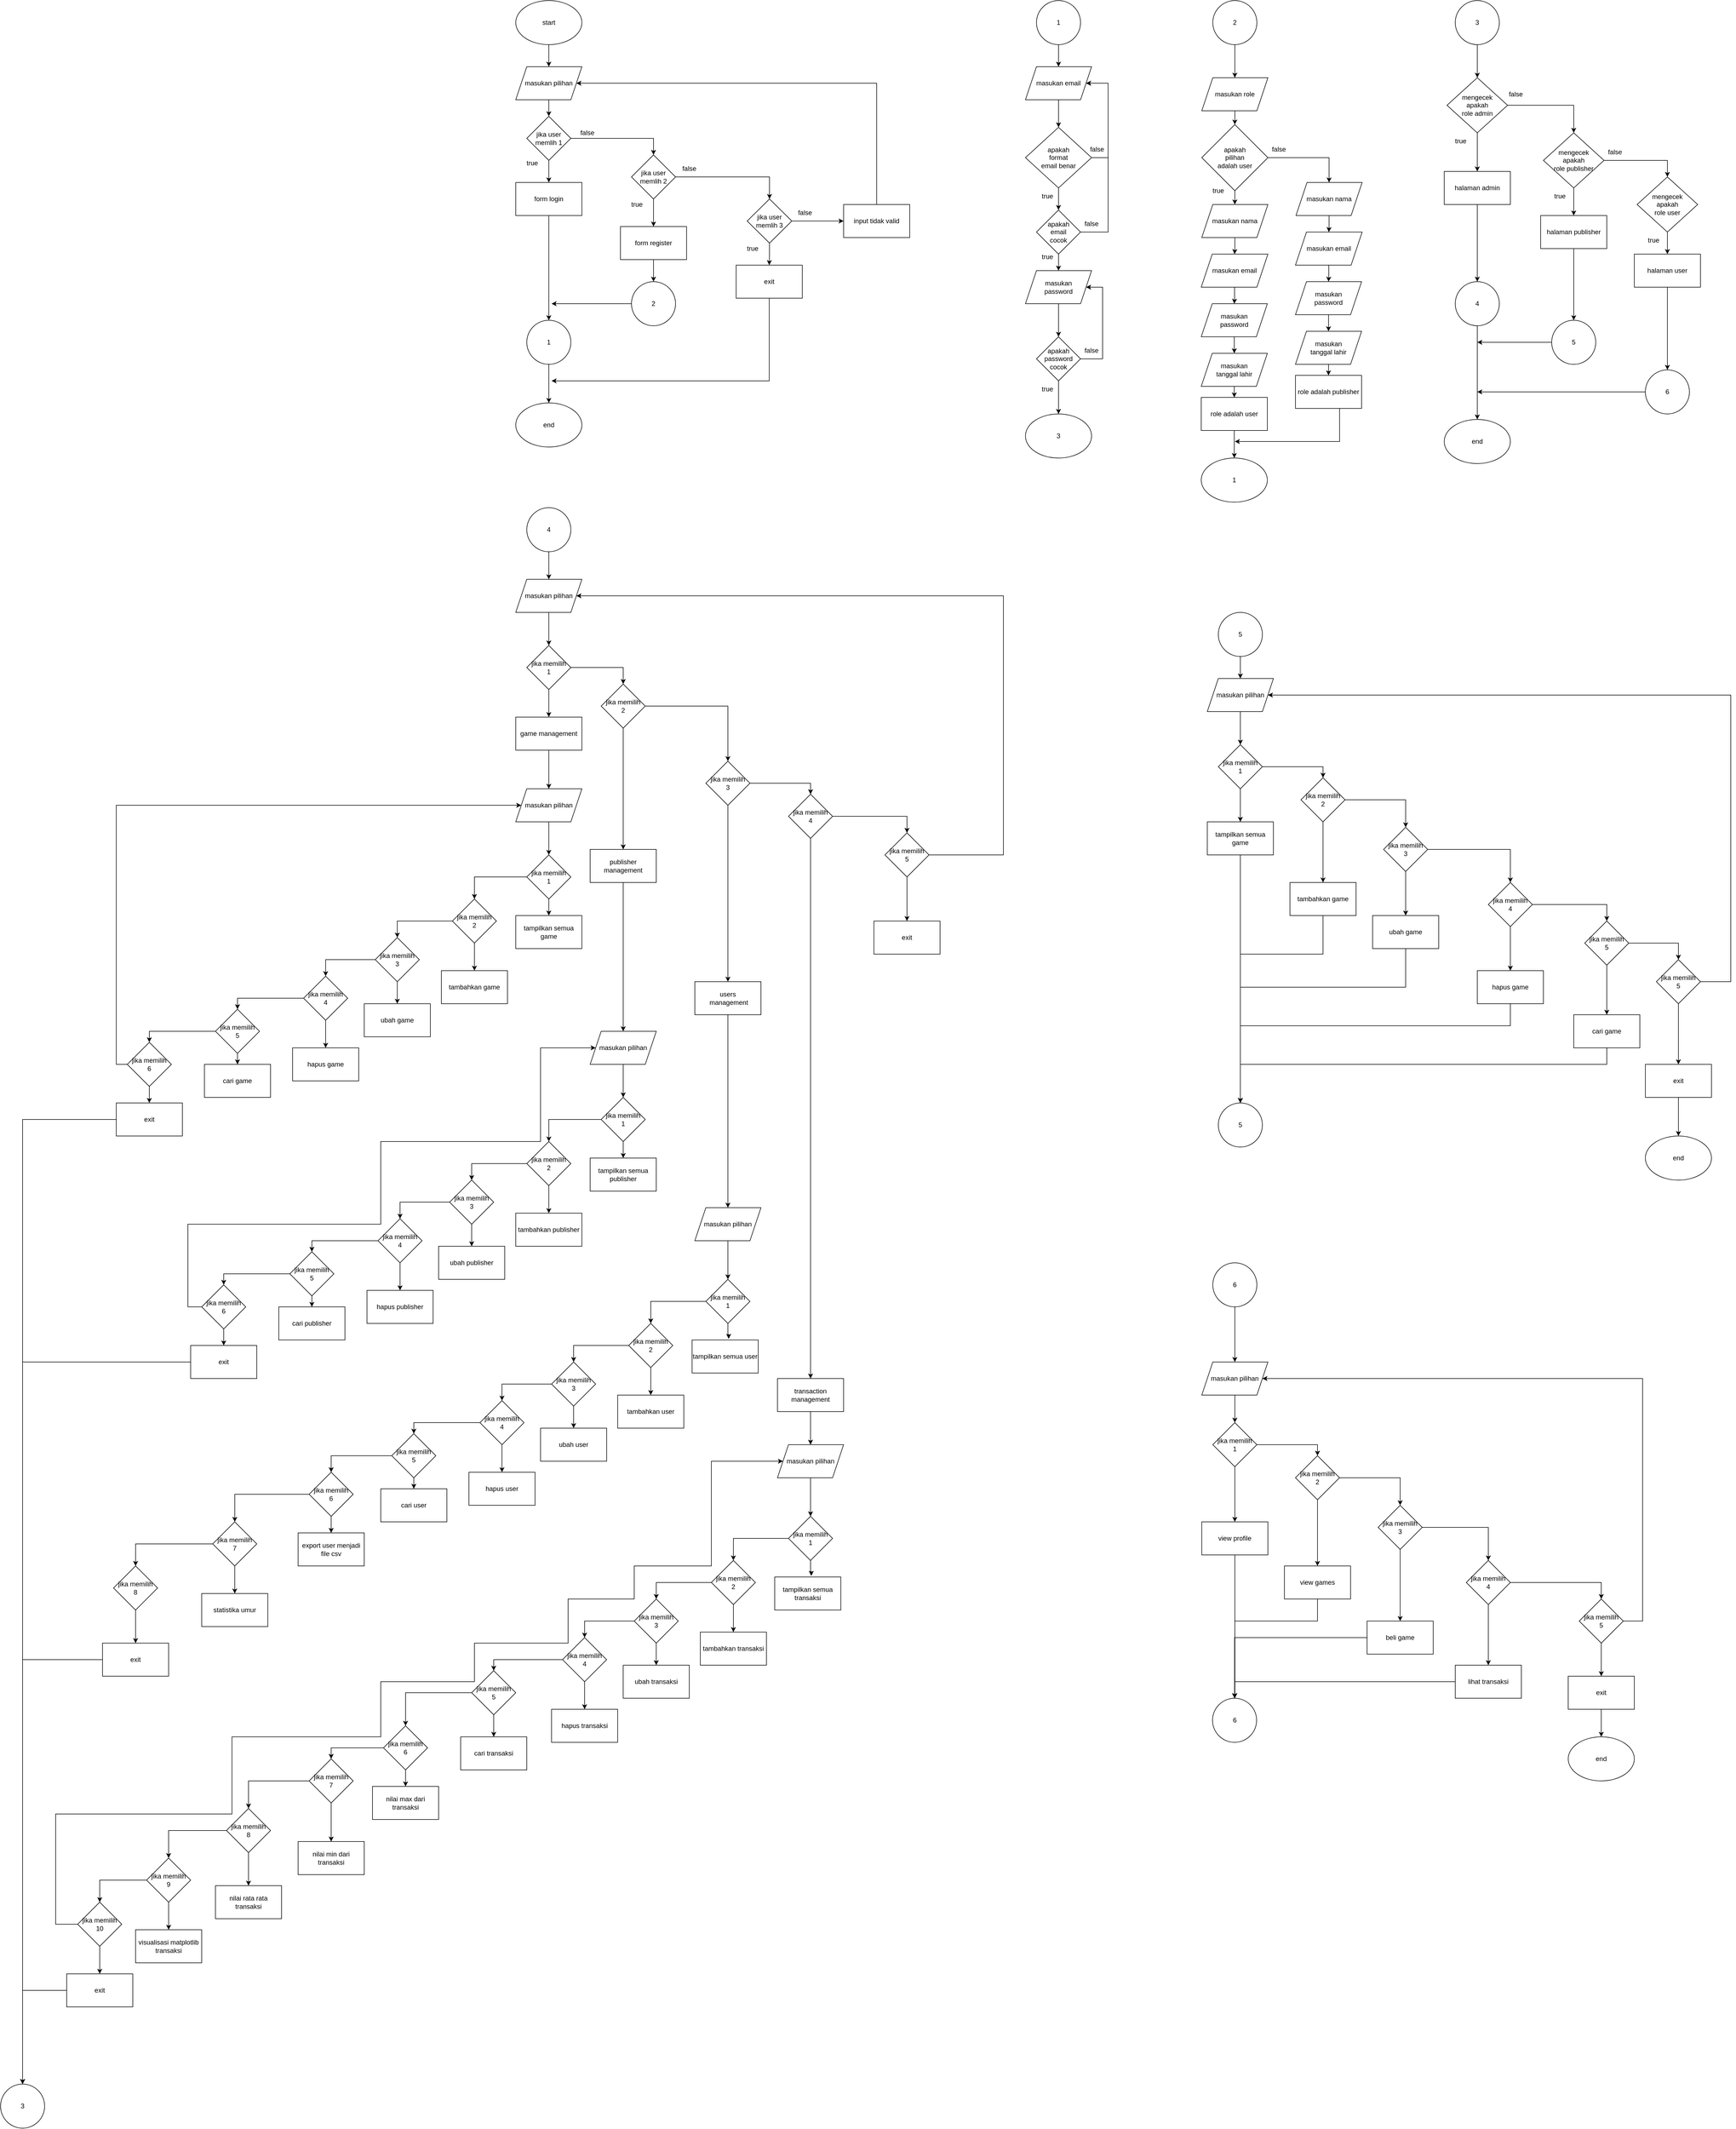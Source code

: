 <mxfile version="22.1.18" type="github">
  <diagram name="Halaman-1" id="ISQmBgXdDilXk5E5Z7M0">
    <mxGraphModel dx="3432" dy="1378" grid="1" gridSize="10" guides="1" tooltips="1" connect="1" arrows="1" fold="1" page="1" pageScale="1" pageWidth="850" pageHeight="1100" math="0" shadow="0">
      <root>
        <mxCell id="0" />
        <mxCell id="1" parent="0" />
        <mxCell id="oaYjSvwsyaq2dlTLMlyP-107" style="edgeStyle=orthogonalEdgeStyle;rounded=0;orthogonalLoop=1;jettySize=auto;html=1;entryX=0.5;entryY=0;entryDx=0;entryDy=0;" edge="1" source="oaYjSvwsyaq2dlTLMlyP-109" target="oaYjSvwsyaq2dlTLMlyP-129" parent="1">
          <mxGeometry relative="1" as="geometry" />
        </mxCell>
        <mxCell id="oaYjSvwsyaq2dlTLMlyP-108" style="edgeStyle=orthogonalEdgeStyle;rounded=0;orthogonalLoop=1;jettySize=auto;html=1;entryX=0.5;entryY=0;entryDx=0;entryDy=0;" edge="1" source="oaYjSvwsyaq2dlTLMlyP-109" target="oaYjSvwsyaq2dlTLMlyP-112" parent="1">
          <mxGeometry relative="1" as="geometry" />
        </mxCell>
        <mxCell id="oaYjSvwsyaq2dlTLMlyP-109" value="jika memilih&lt;br&gt;1" style="rhombus;whiteSpace=wrap;html=1;" vertex="1" parent="1">
          <mxGeometry x="520" y="2010" width="80" height="80" as="geometry" />
        </mxCell>
        <mxCell id="oaYjSvwsyaq2dlTLMlyP-110" style="edgeStyle=orthogonalEdgeStyle;rounded=0;orthogonalLoop=1;jettySize=auto;html=1;" edge="1" source="oaYjSvwsyaq2dlTLMlyP-112" target="oaYjSvwsyaq2dlTLMlyP-113" parent="1">
          <mxGeometry relative="1" as="geometry" />
        </mxCell>
        <mxCell id="oaYjSvwsyaq2dlTLMlyP-111" style="edgeStyle=orthogonalEdgeStyle;rounded=0;orthogonalLoop=1;jettySize=auto;html=1;entryX=0.5;entryY=0;entryDx=0;entryDy=0;" edge="1" source="oaYjSvwsyaq2dlTLMlyP-112" target="oaYjSvwsyaq2dlTLMlyP-116" parent="1">
          <mxGeometry relative="1" as="geometry" />
        </mxCell>
        <mxCell id="oaYjSvwsyaq2dlTLMlyP-112" value="jika memilih&lt;br&gt;2" style="rhombus;whiteSpace=wrap;html=1;" vertex="1" parent="1">
          <mxGeometry x="385" y="2090" width="80" height="80" as="geometry" />
        </mxCell>
        <mxCell id="oaYjSvwsyaq2dlTLMlyP-113" value="tambahkan publisher" style="rounded=0;whiteSpace=wrap;html=1;" vertex="1" parent="1">
          <mxGeometry x="365" y="2220" width="120" height="60" as="geometry" />
        </mxCell>
        <mxCell id="oaYjSvwsyaq2dlTLMlyP-114" style="edgeStyle=orthogonalEdgeStyle;rounded=0;orthogonalLoop=1;jettySize=auto;html=1;" edge="1" source="oaYjSvwsyaq2dlTLMlyP-116" target="oaYjSvwsyaq2dlTLMlyP-117" parent="1">
          <mxGeometry relative="1" as="geometry" />
        </mxCell>
        <mxCell id="oaYjSvwsyaq2dlTLMlyP-115" style="edgeStyle=orthogonalEdgeStyle;rounded=0;orthogonalLoop=1;jettySize=auto;html=1;entryX=0.5;entryY=0;entryDx=0;entryDy=0;" edge="1" source="oaYjSvwsyaq2dlTLMlyP-116" target="oaYjSvwsyaq2dlTLMlyP-120" parent="1">
          <mxGeometry relative="1" as="geometry" />
        </mxCell>
        <mxCell id="oaYjSvwsyaq2dlTLMlyP-116" value="jika memilih&lt;br&gt;3" style="rhombus;whiteSpace=wrap;html=1;" vertex="1" parent="1">
          <mxGeometry x="245" y="2160" width="80" height="80" as="geometry" />
        </mxCell>
        <mxCell id="oaYjSvwsyaq2dlTLMlyP-117" value="ubah publisher" style="rounded=0;whiteSpace=wrap;html=1;" vertex="1" parent="1">
          <mxGeometry x="225" y="2280" width="120" height="60" as="geometry" />
        </mxCell>
        <mxCell id="oaYjSvwsyaq2dlTLMlyP-118" style="edgeStyle=orthogonalEdgeStyle;rounded=0;orthogonalLoop=1;jettySize=auto;html=1;" edge="1" source="oaYjSvwsyaq2dlTLMlyP-120" target="oaYjSvwsyaq2dlTLMlyP-121" parent="1">
          <mxGeometry relative="1" as="geometry" />
        </mxCell>
        <mxCell id="oaYjSvwsyaq2dlTLMlyP-119" style="edgeStyle=orthogonalEdgeStyle;rounded=0;orthogonalLoop=1;jettySize=auto;html=1;entryX=0.5;entryY=0;entryDx=0;entryDy=0;" edge="1" source="oaYjSvwsyaq2dlTLMlyP-120" target="oaYjSvwsyaq2dlTLMlyP-125" parent="1">
          <mxGeometry relative="1" as="geometry" />
        </mxCell>
        <mxCell id="oaYjSvwsyaq2dlTLMlyP-120" value="jika memilih&lt;br&gt;4" style="rhombus;whiteSpace=wrap;html=1;" vertex="1" parent="1">
          <mxGeometry x="115" y="2230" width="80" height="80" as="geometry" />
        </mxCell>
        <mxCell id="oaYjSvwsyaq2dlTLMlyP-121" value="hapus publisher" style="rounded=0;whiteSpace=wrap;html=1;" vertex="1" parent="1">
          <mxGeometry x="95" y="2360" width="120" height="60" as="geometry" />
        </mxCell>
        <mxCell id="oaYjSvwsyaq2dlTLMlyP-122" value="cari publisher" style="rounded=0;whiteSpace=wrap;html=1;" vertex="1" parent="1">
          <mxGeometry x="-65" y="2390" width="120" height="60" as="geometry" />
        </mxCell>
        <mxCell id="oaYjSvwsyaq2dlTLMlyP-123" style="edgeStyle=orthogonalEdgeStyle;rounded=0;orthogonalLoop=1;jettySize=auto;html=1;" edge="1" source="oaYjSvwsyaq2dlTLMlyP-125" target="oaYjSvwsyaq2dlTLMlyP-122" parent="1">
          <mxGeometry relative="1" as="geometry" />
        </mxCell>
        <mxCell id="oaYjSvwsyaq2dlTLMlyP-124" style="edgeStyle=orthogonalEdgeStyle;rounded=0;orthogonalLoop=1;jettySize=auto;html=1;entryX=0.5;entryY=0;entryDx=0;entryDy=0;" edge="1" source="oaYjSvwsyaq2dlTLMlyP-125" target="oaYjSvwsyaq2dlTLMlyP-128" parent="1">
          <mxGeometry relative="1" as="geometry" />
        </mxCell>
        <mxCell id="oaYjSvwsyaq2dlTLMlyP-125" value="jika memilih&lt;br&gt;5" style="rhombus;whiteSpace=wrap;html=1;" vertex="1" parent="1">
          <mxGeometry x="-45" y="2290" width="80" height="80" as="geometry" />
        </mxCell>
        <mxCell id="oaYjSvwsyaq2dlTLMlyP-139" style="edgeStyle=orthogonalEdgeStyle;rounded=0;orthogonalLoop=1;jettySize=auto;html=1;entryX=0.5;entryY=0;entryDx=0;entryDy=0;" edge="1" parent="1" source="oaYjSvwsyaq2dlTLMlyP-126" target="oaYjSvwsyaq2dlTLMlyP-172">
          <mxGeometry relative="1" as="geometry">
            <mxPoint x="-425" y="2970" as="targetPoint" />
          </mxGeometry>
        </mxCell>
        <mxCell id="oaYjSvwsyaq2dlTLMlyP-126" value="exit" style="rounded=0;whiteSpace=wrap;html=1;" vertex="1" parent="1">
          <mxGeometry x="-225" y="2460" width="120" height="60" as="geometry" />
        </mxCell>
        <mxCell id="oaYjSvwsyaq2dlTLMlyP-137" style="edgeStyle=orthogonalEdgeStyle;rounded=0;orthogonalLoop=1;jettySize=auto;html=1;" edge="1" parent="1" source="oaYjSvwsyaq2dlTLMlyP-128" target="oaYjSvwsyaq2dlTLMlyP-126">
          <mxGeometry relative="1" as="geometry" />
        </mxCell>
        <mxCell id="oaYjSvwsyaq2dlTLMlyP-138" style="edgeStyle=orthogonalEdgeStyle;rounded=0;orthogonalLoop=1;jettySize=auto;html=1;entryX=0;entryY=0.5;entryDx=0;entryDy=0;" edge="1" parent="1" source="oaYjSvwsyaq2dlTLMlyP-128" target="oaYjSvwsyaq2dlTLMlyP-104">
          <mxGeometry relative="1" as="geometry">
            <Array as="points">
              <mxPoint x="-230" y="2390" />
              <mxPoint x="-230" y="2240" />
              <mxPoint x="120" y="2240" />
              <mxPoint x="120" y="2090" />
              <mxPoint x="410" y="2090" />
              <mxPoint x="410" y="1920" />
            </Array>
          </mxGeometry>
        </mxCell>
        <mxCell id="oaYjSvwsyaq2dlTLMlyP-128" value="jika memilih&lt;br&gt;6" style="rhombus;whiteSpace=wrap;html=1;" vertex="1" parent="1">
          <mxGeometry x="-205" y="2350" width="80" height="80" as="geometry" />
        </mxCell>
        <mxCell id="oaYjSvwsyaq2dlTLMlyP-129" value="tampilkan semua publisher" style="rounded=0;whiteSpace=wrap;html=1;" vertex="1" parent="1">
          <mxGeometry x="500" y="2120" width="120" height="60" as="geometry" />
        </mxCell>
        <mxCell id="-qjQuMRM3rRMsk-8Ruoa-5" style="edgeStyle=orthogonalEdgeStyle;rounded=0;orthogonalLoop=1;jettySize=auto;html=1;" parent="1" source="-qjQuMRM3rRMsk-8Ruoa-1" target="-qjQuMRM3rRMsk-8Ruoa-4" edge="1">
          <mxGeometry relative="1" as="geometry" />
        </mxCell>
        <mxCell id="-qjQuMRM3rRMsk-8Ruoa-1" value="start" style="ellipse;whiteSpace=wrap;html=1;" parent="1" vertex="1">
          <mxGeometry x="365" y="20" width="120" height="80" as="geometry" />
        </mxCell>
        <mxCell id="-qjQuMRM3rRMsk-8Ruoa-9" style="edgeStyle=orthogonalEdgeStyle;rounded=0;orthogonalLoop=1;jettySize=auto;html=1;" parent="1" source="-qjQuMRM3rRMsk-8Ruoa-2" target="-qjQuMRM3rRMsk-8Ruoa-8" edge="1">
          <mxGeometry relative="1" as="geometry" />
        </mxCell>
        <mxCell id="-qjQuMRM3rRMsk-8Ruoa-15" style="edgeStyle=orthogonalEdgeStyle;rounded=0;orthogonalLoop=1;jettySize=auto;html=1;entryX=0.5;entryY=0;entryDx=0;entryDy=0;" parent="1" source="-qjQuMRM3rRMsk-8Ruoa-2" target="-qjQuMRM3rRMsk-8Ruoa-13" edge="1">
          <mxGeometry relative="1" as="geometry" />
        </mxCell>
        <mxCell id="-qjQuMRM3rRMsk-8Ruoa-2" value="jika user memlih 1" style="rhombus;whiteSpace=wrap;html=1;" parent="1" vertex="1">
          <mxGeometry x="385" y="230" width="80" height="80" as="geometry" />
        </mxCell>
        <mxCell id="-qjQuMRM3rRMsk-8Ruoa-6" style="edgeStyle=orthogonalEdgeStyle;rounded=0;orthogonalLoop=1;jettySize=auto;html=1;" parent="1" source="-qjQuMRM3rRMsk-8Ruoa-4" target="-qjQuMRM3rRMsk-8Ruoa-2" edge="1">
          <mxGeometry relative="1" as="geometry" />
        </mxCell>
        <mxCell id="-qjQuMRM3rRMsk-8Ruoa-4" value="masukan pilihan" style="shape=parallelogram;perimeter=parallelogramPerimeter;whiteSpace=wrap;html=1;fixedSize=1;" parent="1" vertex="1">
          <mxGeometry x="365" y="140" width="120" height="60" as="geometry" />
        </mxCell>
        <mxCell id="-qjQuMRM3rRMsk-8Ruoa-28" style="edgeStyle=orthogonalEdgeStyle;rounded=0;orthogonalLoop=1;jettySize=auto;html=1;entryX=0.5;entryY=0;entryDx=0;entryDy=0;" parent="1" source="-qjQuMRM3rRMsk-8Ruoa-8" target="-qjQuMRM3rRMsk-8Ruoa-27" edge="1">
          <mxGeometry relative="1" as="geometry" />
        </mxCell>
        <mxCell id="-qjQuMRM3rRMsk-8Ruoa-8" value="form login" style="rounded=0;whiteSpace=wrap;html=1;" parent="1" vertex="1">
          <mxGeometry x="365" y="350" width="120" height="60" as="geometry" />
        </mxCell>
        <mxCell id="-qjQuMRM3rRMsk-8Ruoa-31" style="edgeStyle=orthogonalEdgeStyle;rounded=0;orthogonalLoop=1;jettySize=auto;html=1;" parent="1" source="-qjQuMRM3rRMsk-8Ruoa-10" target="-qjQuMRM3rRMsk-8Ruoa-30" edge="1">
          <mxGeometry relative="1" as="geometry" />
        </mxCell>
        <mxCell id="-qjQuMRM3rRMsk-8Ruoa-10" value="form register" style="rounded=0;whiteSpace=wrap;html=1;" parent="1" vertex="1">
          <mxGeometry x="555" y="430" width="120" height="60" as="geometry" />
        </mxCell>
        <mxCell id="-qjQuMRM3rRMsk-8Ruoa-33" style="edgeStyle=orthogonalEdgeStyle;rounded=0;orthogonalLoop=1;jettySize=auto;html=1;exitX=0.5;exitY=1;exitDx=0;exitDy=0;" parent="1" edge="1">
          <mxGeometry relative="1" as="geometry">
            <mxPoint x="430" y="710" as="targetPoint" />
            <mxPoint x="825" y="510" as="sourcePoint" />
            <Array as="points">
              <mxPoint x="825" y="710" />
            </Array>
          </mxGeometry>
        </mxCell>
        <mxCell id="-qjQuMRM3rRMsk-8Ruoa-11" value="exit" style="rounded=0;whiteSpace=wrap;html=1;" parent="1" vertex="1">
          <mxGeometry x="765" y="500" width="120" height="60" as="geometry" />
        </mxCell>
        <mxCell id="-qjQuMRM3rRMsk-8Ruoa-26" style="edgeStyle=orthogonalEdgeStyle;rounded=0;orthogonalLoop=1;jettySize=auto;html=1;entryX=1;entryY=0.5;entryDx=0;entryDy=0;" parent="1" source="-qjQuMRM3rRMsk-8Ruoa-12" target="-qjQuMRM3rRMsk-8Ruoa-4" edge="1">
          <mxGeometry relative="1" as="geometry">
            <mxPoint x="430" y="210" as="targetPoint" />
            <Array as="points">
              <mxPoint x="1020" y="170" />
            </Array>
          </mxGeometry>
        </mxCell>
        <mxCell id="-qjQuMRM3rRMsk-8Ruoa-12" value="input tidak valid" style="rounded=0;whiteSpace=wrap;html=1;" parent="1" vertex="1">
          <mxGeometry x="960" y="390" width="120" height="60" as="geometry" />
        </mxCell>
        <mxCell id="-qjQuMRM3rRMsk-8Ruoa-16" style="edgeStyle=orthogonalEdgeStyle;rounded=0;orthogonalLoop=1;jettySize=auto;html=1;entryX=0.5;entryY=0;entryDx=0;entryDy=0;" parent="1" source="-qjQuMRM3rRMsk-8Ruoa-13" target="-qjQuMRM3rRMsk-8Ruoa-10" edge="1">
          <mxGeometry relative="1" as="geometry" />
        </mxCell>
        <mxCell id="-qjQuMRM3rRMsk-8Ruoa-17" style="edgeStyle=orthogonalEdgeStyle;rounded=0;orthogonalLoop=1;jettySize=auto;html=1;entryX=0.5;entryY=0;entryDx=0;entryDy=0;" parent="1" source="-qjQuMRM3rRMsk-8Ruoa-13" target="-qjQuMRM3rRMsk-8Ruoa-14" edge="1">
          <mxGeometry relative="1" as="geometry" />
        </mxCell>
        <mxCell id="-qjQuMRM3rRMsk-8Ruoa-13" value="jika user memlih 2" style="rhombus;whiteSpace=wrap;html=1;" parent="1" vertex="1">
          <mxGeometry x="575" y="300" width="80" height="80" as="geometry" />
        </mxCell>
        <mxCell id="-qjQuMRM3rRMsk-8Ruoa-18" style="edgeStyle=orthogonalEdgeStyle;rounded=0;orthogonalLoop=1;jettySize=auto;html=1;" parent="1" source="-qjQuMRM3rRMsk-8Ruoa-14" target="-qjQuMRM3rRMsk-8Ruoa-12" edge="1">
          <mxGeometry relative="1" as="geometry" />
        </mxCell>
        <mxCell id="-qjQuMRM3rRMsk-8Ruoa-19" style="edgeStyle=orthogonalEdgeStyle;rounded=0;orthogonalLoop=1;jettySize=auto;html=1;entryX=0.5;entryY=0;entryDx=0;entryDy=0;" parent="1" source="-qjQuMRM3rRMsk-8Ruoa-14" target="-qjQuMRM3rRMsk-8Ruoa-11" edge="1">
          <mxGeometry relative="1" as="geometry" />
        </mxCell>
        <mxCell id="-qjQuMRM3rRMsk-8Ruoa-14" value="jika user memlih 3" style="rhombus;whiteSpace=wrap;html=1;" parent="1" vertex="1">
          <mxGeometry x="785" y="380" width="81" height="80" as="geometry" />
        </mxCell>
        <mxCell id="-qjQuMRM3rRMsk-8Ruoa-20" value="end" style="ellipse;whiteSpace=wrap;html=1;" parent="1" vertex="1">
          <mxGeometry x="365" y="750" width="120" height="80" as="geometry" />
        </mxCell>
        <mxCell id="-qjQuMRM3rRMsk-8Ruoa-29" style="edgeStyle=orthogonalEdgeStyle;rounded=0;orthogonalLoop=1;jettySize=auto;html=1;" parent="1" source="-qjQuMRM3rRMsk-8Ruoa-27" target="-qjQuMRM3rRMsk-8Ruoa-20" edge="1">
          <mxGeometry relative="1" as="geometry" />
        </mxCell>
        <mxCell id="-qjQuMRM3rRMsk-8Ruoa-27" value="1" style="ellipse;whiteSpace=wrap;html=1;aspect=fixed;" parent="1" vertex="1">
          <mxGeometry x="385" y="600" width="80" height="80" as="geometry" />
        </mxCell>
        <mxCell id="-qjQuMRM3rRMsk-8Ruoa-32" style="edgeStyle=orthogonalEdgeStyle;rounded=0;orthogonalLoop=1;jettySize=auto;html=1;" parent="1" source="-qjQuMRM3rRMsk-8Ruoa-30" edge="1">
          <mxGeometry relative="1" as="geometry">
            <mxPoint x="430" y="570.0" as="targetPoint" />
          </mxGeometry>
        </mxCell>
        <mxCell id="-qjQuMRM3rRMsk-8Ruoa-30" value="2" style="ellipse;whiteSpace=wrap;html=1;aspect=fixed;" parent="1" vertex="1">
          <mxGeometry x="575" y="530" width="80" height="80" as="geometry" />
        </mxCell>
        <mxCell id="qj6eRVLFwsN512XqwuFE-3" style="edgeStyle=orthogonalEdgeStyle;rounded=0;orthogonalLoop=1;jettySize=auto;html=1;" parent="1" source="qj6eRVLFwsN512XqwuFE-1" target="qj6eRVLFwsN512XqwuFE-2" edge="1">
          <mxGeometry relative="1" as="geometry" />
        </mxCell>
        <mxCell id="qj6eRVLFwsN512XqwuFE-1" value="1" style="ellipse;whiteSpace=wrap;html=1;aspect=fixed;" parent="1" vertex="1">
          <mxGeometry x="1310" y="20" width="80" height="80" as="geometry" />
        </mxCell>
        <mxCell id="qj6eRVLFwsN512XqwuFE-9" style="edgeStyle=orthogonalEdgeStyle;rounded=0;orthogonalLoop=1;jettySize=auto;html=1;" parent="1" source="qj6eRVLFwsN512XqwuFE-2" target="qj6eRVLFwsN512XqwuFE-8" edge="1">
          <mxGeometry relative="1" as="geometry" />
        </mxCell>
        <mxCell id="qj6eRVLFwsN512XqwuFE-2" value="masukan email" style="shape=parallelogram;perimeter=parallelogramPerimeter;whiteSpace=wrap;html=1;fixedSize=1;" parent="1" vertex="1">
          <mxGeometry x="1290" y="140" width="120" height="60" as="geometry" />
        </mxCell>
        <mxCell id="qj6eRVLFwsN512XqwuFE-14" style="edgeStyle=orthogonalEdgeStyle;rounded=0;orthogonalLoop=1;jettySize=auto;html=1;entryX=0.5;entryY=0;entryDx=0;entryDy=0;" parent="1" source="qj6eRVLFwsN512XqwuFE-8" target="qj6eRVLFwsN512XqwuFE-13" edge="1">
          <mxGeometry relative="1" as="geometry" />
        </mxCell>
        <mxCell id="qj6eRVLFwsN512XqwuFE-15" style="edgeStyle=orthogonalEdgeStyle;rounded=0;orthogonalLoop=1;jettySize=auto;html=1;entryX=1;entryY=0.5;entryDx=0;entryDy=0;" parent="1" source="qj6eRVLFwsN512XqwuFE-8" target="qj6eRVLFwsN512XqwuFE-2" edge="1">
          <mxGeometry relative="1" as="geometry">
            <Array as="points">
              <mxPoint x="1440" y="305" />
              <mxPoint x="1440" y="170" />
            </Array>
          </mxGeometry>
        </mxCell>
        <mxCell id="qj6eRVLFwsN512XqwuFE-8" value="apakah &lt;br&gt;format &lt;br&gt;email benar" style="rhombus;whiteSpace=wrap;html=1;" parent="1" vertex="1">
          <mxGeometry x="1290" y="250" width="120" height="110" as="geometry" />
        </mxCell>
        <mxCell id="qj6eRVLFwsN512XqwuFE-17" style="edgeStyle=orthogonalEdgeStyle;rounded=0;orthogonalLoop=1;jettySize=auto;html=1;" parent="1" source="qj6eRVLFwsN512XqwuFE-13" target="qj6eRVLFwsN512XqwuFE-16" edge="1">
          <mxGeometry relative="1" as="geometry" />
        </mxCell>
        <mxCell id="qj6eRVLFwsN512XqwuFE-18" style="edgeStyle=orthogonalEdgeStyle;rounded=0;orthogonalLoop=1;jettySize=auto;html=1;entryX=1;entryY=0.5;entryDx=0;entryDy=0;" parent="1" source="qj6eRVLFwsN512XqwuFE-13" target="qj6eRVLFwsN512XqwuFE-2" edge="1">
          <mxGeometry relative="1" as="geometry">
            <Array as="points">
              <mxPoint x="1440" y="440" />
              <mxPoint x="1440" y="170" />
            </Array>
          </mxGeometry>
        </mxCell>
        <mxCell id="qj6eRVLFwsN512XqwuFE-13" value="apakah &lt;br&gt;email &lt;br&gt;cocok" style="rhombus;whiteSpace=wrap;html=1;" parent="1" vertex="1">
          <mxGeometry x="1310" y="400" width="80" height="80" as="geometry" />
        </mxCell>
        <mxCell id="qj6eRVLFwsN512XqwuFE-20" style="edgeStyle=orthogonalEdgeStyle;rounded=0;orthogonalLoop=1;jettySize=auto;html=1;" parent="1" source="qj6eRVLFwsN512XqwuFE-16" target="qj6eRVLFwsN512XqwuFE-19" edge="1">
          <mxGeometry relative="1" as="geometry" />
        </mxCell>
        <mxCell id="qj6eRVLFwsN512XqwuFE-16" value="masukan &lt;br&gt;password" style="shape=parallelogram;perimeter=parallelogramPerimeter;whiteSpace=wrap;html=1;fixedSize=1;" parent="1" vertex="1">
          <mxGeometry x="1290" y="510" width="120" height="60" as="geometry" />
        </mxCell>
        <mxCell id="qj6eRVLFwsN512XqwuFE-21" style="edgeStyle=orthogonalEdgeStyle;rounded=0;orthogonalLoop=1;jettySize=auto;html=1;entryX=1;entryY=0.5;entryDx=0;entryDy=0;" parent="1" source="qj6eRVLFwsN512XqwuFE-19" target="qj6eRVLFwsN512XqwuFE-16" edge="1">
          <mxGeometry relative="1" as="geometry">
            <Array as="points">
              <mxPoint x="1430" y="670" />
              <mxPoint x="1430" y="540" />
            </Array>
          </mxGeometry>
        </mxCell>
        <mxCell id="qj6eRVLFwsN512XqwuFE-23" style="edgeStyle=orthogonalEdgeStyle;rounded=0;orthogonalLoop=1;jettySize=auto;html=1;entryX=0.5;entryY=0;entryDx=0;entryDy=0;" parent="1" source="qj6eRVLFwsN512XqwuFE-19" target="qj6eRVLFwsN512XqwuFE-22" edge="1">
          <mxGeometry relative="1" as="geometry" />
        </mxCell>
        <mxCell id="qj6eRVLFwsN512XqwuFE-19" value="apakah &lt;br&gt;password&lt;br&gt;cocok" style="rhombus;whiteSpace=wrap;html=1;" parent="1" vertex="1">
          <mxGeometry x="1310" y="630" width="80" height="80" as="geometry" />
        </mxCell>
        <mxCell id="qj6eRVLFwsN512XqwuFE-22" value="3" style="ellipse;whiteSpace=wrap;html=1;" parent="1" vertex="1">
          <mxGeometry x="1290" y="770" width="120" height="80" as="geometry" />
        </mxCell>
        <mxCell id="qj6eRVLFwsN512XqwuFE-26" style="edgeStyle=orthogonalEdgeStyle;rounded=0;orthogonalLoop=1;jettySize=auto;html=1;entryX=0.5;entryY=0;entryDx=0;entryDy=0;" parent="1" source="qj6eRVLFwsN512XqwuFE-24" target="qj6eRVLFwsN512XqwuFE-25" edge="1">
          <mxGeometry relative="1" as="geometry" />
        </mxCell>
        <mxCell id="qj6eRVLFwsN512XqwuFE-24" value="2" style="ellipse;whiteSpace=wrap;html=1;aspect=fixed;" parent="1" vertex="1">
          <mxGeometry x="1630" y="20" width="80" height="80" as="geometry" />
        </mxCell>
        <mxCell id="qj6eRVLFwsN512XqwuFE-28" style="edgeStyle=orthogonalEdgeStyle;rounded=0;orthogonalLoop=1;jettySize=auto;html=1;" parent="1" source="qj6eRVLFwsN512XqwuFE-25" target="qj6eRVLFwsN512XqwuFE-27" edge="1">
          <mxGeometry relative="1" as="geometry" />
        </mxCell>
        <mxCell id="qj6eRVLFwsN512XqwuFE-25" value="masukan role" style="shape=parallelogram;perimeter=parallelogramPerimeter;whiteSpace=wrap;html=1;fixedSize=1;" parent="1" vertex="1">
          <mxGeometry x="1610" y="160" width="120" height="60" as="geometry" />
        </mxCell>
        <mxCell id="qj6eRVLFwsN512XqwuFE-33" style="edgeStyle=orthogonalEdgeStyle;rounded=0;orthogonalLoop=1;jettySize=auto;html=1;" parent="1" source="qj6eRVLFwsN512XqwuFE-27" target="qj6eRVLFwsN512XqwuFE-29" edge="1">
          <mxGeometry relative="1" as="geometry" />
        </mxCell>
        <mxCell id="qj6eRVLFwsN512XqwuFE-51" style="edgeStyle=orthogonalEdgeStyle;rounded=0;orthogonalLoop=1;jettySize=auto;html=1;entryX=0.5;entryY=0;entryDx=0;entryDy=0;" parent="1" source="qj6eRVLFwsN512XqwuFE-27" target="qj6eRVLFwsN512XqwuFE-43" edge="1">
          <mxGeometry relative="1" as="geometry" />
        </mxCell>
        <mxCell id="qj6eRVLFwsN512XqwuFE-27" value="apakah &lt;br&gt;pilihan &lt;br&gt;adalah user" style="rhombus;whiteSpace=wrap;html=1;" parent="1" vertex="1">
          <mxGeometry x="1610" y="245" width="120" height="120" as="geometry" />
        </mxCell>
        <mxCell id="qj6eRVLFwsN512XqwuFE-34" style="edgeStyle=orthogonalEdgeStyle;rounded=0;orthogonalLoop=1;jettySize=auto;html=1;" parent="1" source="qj6eRVLFwsN512XqwuFE-29" target="qj6eRVLFwsN512XqwuFE-30" edge="1">
          <mxGeometry relative="1" as="geometry" />
        </mxCell>
        <mxCell id="qj6eRVLFwsN512XqwuFE-29" value="masukan nama" style="shape=parallelogram;perimeter=parallelogramPerimeter;whiteSpace=wrap;html=1;fixedSize=1;" parent="1" vertex="1">
          <mxGeometry x="1610" y="390" width="120" height="60" as="geometry" />
        </mxCell>
        <mxCell id="qj6eRVLFwsN512XqwuFE-36" style="edgeStyle=orthogonalEdgeStyle;rounded=0;orthogonalLoop=1;jettySize=auto;html=1;" parent="1" source="qj6eRVLFwsN512XqwuFE-30" target="qj6eRVLFwsN512XqwuFE-31" edge="1">
          <mxGeometry relative="1" as="geometry" />
        </mxCell>
        <mxCell id="qj6eRVLFwsN512XqwuFE-30" value="masukan email" style="shape=parallelogram;perimeter=parallelogramPerimeter;whiteSpace=wrap;html=1;fixedSize=1;" parent="1" vertex="1">
          <mxGeometry x="1609" y="480" width="121" height="60" as="geometry" />
        </mxCell>
        <mxCell id="qj6eRVLFwsN512XqwuFE-37" style="edgeStyle=orthogonalEdgeStyle;rounded=0;orthogonalLoop=1;jettySize=auto;html=1;" parent="1" source="qj6eRVLFwsN512XqwuFE-31" target="qj6eRVLFwsN512XqwuFE-32" edge="1">
          <mxGeometry relative="1" as="geometry" />
        </mxCell>
        <mxCell id="qj6eRVLFwsN512XqwuFE-31" value="masukan &lt;br&gt;password" style="shape=parallelogram;perimeter=parallelogramPerimeter;whiteSpace=wrap;html=1;fixedSize=1;" parent="1" vertex="1">
          <mxGeometry x="1609" y="570" width="120" height="60" as="geometry" />
        </mxCell>
        <mxCell id="qj6eRVLFwsN512XqwuFE-39" style="edgeStyle=orthogonalEdgeStyle;rounded=0;orthogonalLoop=1;jettySize=auto;html=1;" parent="1" source="qj6eRVLFwsN512XqwuFE-32" target="qj6eRVLFwsN512XqwuFE-38" edge="1">
          <mxGeometry relative="1" as="geometry" />
        </mxCell>
        <mxCell id="qj6eRVLFwsN512XqwuFE-32" value="masukan &lt;br&gt;tanggal lahir" style="shape=parallelogram;perimeter=parallelogramPerimeter;whiteSpace=wrap;html=1;fixedSize=1;" parent="1" vertex="1">
          <mxGeometry x="1609" y="660" width="120" height="60" as="geometry" />
        </mxCell>
        <mxCell id="qj6eRVLFwsN512XqwuFE-41" style="edgeStyle=orthogonalEdgeStyle;rounded=0;orthogonalLoop=1;jettySize=auto;html=1;" parent="1" source="qj6eRVLFwsN512XqwuFE-38" target="qj6eRVLFwsN512XqwuFE-40" edge="1">
          <mxGeometry relative="1" as="geometry" />
        </mxCell>
        <mxCell id="qj6eRVLFwsN512XqwuFE-38" value="role adalah user" style="rounded=0;whiteSpace=wrap;html=1;" parent="1" vertex="1">
          <mxGeometry x="1609" y="740" width="120" height="60" as="geometry" />
        </mxCell>
        <mxCell id="qj6eRVLFwsN512XqwuFE-40" value="1" style="ellipse;whiteSpace=wrap;html=1;" parent="1" vertex="1">
          <mxGeometry x="1609" y="850" width="120" height="80" as="geometry" />
        </mxCell>
        <mxCell id="qj6eRVLFwsN512XqwuFE-42" style="edgeStyle=orthogonalEdgeStyle;rounded=0;orthogonalLoop=1;jettySize=auto;html=1;" parent="1" source="qj6eRVLFwsN512XqwuFE-43" target="qj6eRVLFwsN512XqwuFE-45" edge="1">
          <mxGeometry relative="1" as="geometry" />
        </mxCell>
        <mxCell id="qj6eRVLFwsN512XqwuFE-43" value="masukan nama" style="shape=parallelogram;perimeter=parallelogramPerimeter;whiteSpace=wrap;html=1;fixedSize=1;" parent="1" vertex="1">
          <mxGeometry x="1781" y="350" width="120" height="60" as="geometry" />
        </mxCell>
        <mxCell id="qj6eRVLFwsN512XqwuFE-44" style="edgeStyle=orthogonalEdgeStyle;rounded=0;orthogonalLoop=1;jettySize=auto;html=1;" parent="1" source="qj6eRVLFwsN512XqwuFE-45" target="qj6eRVLFwsN512XqwuFE-47" edge="1">
          <mxGeometry relative="1" as="geometry" />
        </mxCell>
        <mxCell id="qj6eRVLFwsN512XqwuFE-45" value="masukan email" style="shape=parallelogram;perimeter=parallelogramPerimeter;whiteSpace=wrap;html=1;fixedSize=1;" parent="1" vertex="1">
          <mxGeometry x="1780" y="440" width="121" height="60" as="geometry" />
        </mxCell>
        <mxCell id="qj6eRVLFwsN512XqwuFE-46" style="edgeStyle=orthogonalEdgeStyle;rounded=0;orthogonalLoop=1;jettySize=auto;html=1;" parent="1" source="qj6eRVLFwsN512XqwuFE-47" target="qj6eRVLFwsN512XqwuFE-49" edge="1">
          <mxGeometry relative="1" as="geometry" />
        </mxCell>
        <mxCell id="qj6eRVLFwsN512XqwuFE-47" value="masukan &lt;br&gt;password" style="shape=parallelogram;perimeter=parallelogramPerimeter;whiteSpace=wrap;html=1;fixedSize=1;" parent="1" vertex="1">
          <mxGeometry x="1780" y="530" width="120" height="60" as="geometry" />
        </mxCell>
        <mxCell id="qj6eRVLFwsN512XqwuFE-48" style="edgeStyle=orthogonalEdgeStyle;rounded=0;orthogonalLoop=1;jettySize=auto;html=1;" parent="1" source="qj6eRVLFwsN512XqwuFE-49" target="qj6eRVLFwsN512XqwuFE-50" edge="1">
          <mxGeometry relative="1" as="geometry" />
        </mxCell>
        <mxCell id="qj6eRVLFwsN512XqwuFE-49" value="masukan &lt;br&gt;tanggal lahir" style="shape=parallelogram;perimeter=parallelogramPerimeter;whiteSpace=wrap;html=1;fixedSize=1;" parent="1" vertex="1">
          <mxGeometry x="1780" y="620" width="120" height="60" as="geometry" />
        </mxCell>
        <mxCell id="qj6eRVLFwsN512XqwuFE-52" style="edgeStyle=orthogonalEdgeStyle;rounded=0;orthogonalLoop=1;jettySize=auto;html=1;" parent="1" edge="1">
          <mxGeometry relative="1" as="geometry">
            <mxPoint x="1670" y="820" as="targetPoint" />
            <mxPoint x="1860.053" y="760" as="sourcePoint" />
            <Array as="points">
              <mxPoint x="1860" y="820" />
              <mxPoint x="1690" y="820" />
            </Array>
          </mxGeometry>
        </mxCell>
        <mxCell id="qj6eRVLFwsN512XqwuFE-50" value="role adalah publisher" style="rounded=0;whiteSpace=wrap;html=1;" parent="1" vertex="1">
          <mxGeometry x="1780" y="700" width="120" height="60" as="geometry" />
        </mxCell>
        <mxCell id="oaYjSvwsyaq2dlTLMlyP-3" style="edgeStyle=orthogonalEdgeStyle;rounded=0;orthogonalLoop=1;jettySize=auto;html=1;" edge="1" parent="1" source="oaYjSvwsyaq2dlTLMlyP-1">
          <mxGeometry relative="1" as="geometry">
            <mxPoint x="2110" y="160" as="targetPoint" />
          </mxGeometry>
        </mxCell>
        <mxCell id="oaYjSvwsyaq2dlTLMlyP-1" value="3" style="ellipse;whiteSpace=wrap;html=1;aspect=fixed;" vertex="1" parent="1">
          <mxGeometry x="2070" y="20" width="80" height="80" as="geometry" />
        </mxCell>
        <mxCell id="oaYjSvwsyaq2dlTLMlyP-6" style="edgeStyle=orthogonalEdgeStyle;rounded=0;orthogonalLoop=1;jettySize=auto;html=1;" edge="1" parent="1" source="oaYjSvwsyaq2dlTLMlyP-4" target="oaYjSvwsyaq2dlTLMlyP-5">
          <mxGeometry relative="1" as="geometry" />
        </mxCell>
        <mxCell id="oaYjSvwsyaq2dlTLMlyP-8" style="edgeStyle=orthogonalEdgeStyle;rounded=0;orthogonalLoop=1;jettySize=auto;html=1;entryX=0.5;entryY=0;entryDx=0;entryDy=0;" edge="1" parent="1" source="oaYjSvwsyaq2dlTLMlyP-4" target="oaYjSvwsyaq2dlTLMlyP-7">
          <mxGeometry relative="1" as="geometry" />
        </mxCell>
        <mxCell id="oaYjSvwsyaq2dlTLMlyP-4" value="mengecek &lt;br&gt;apakah &lt;br&gt;role admin" style="rhombus;whiteSpace=wrap;html=1;" vertex="1" parent="1">
          <mxGeometry x="2055" y="160" width="110" height="100" as="geometry" />
        </mxCell>
        <mxCell id="oaYjSvwsyaq2dlTLMlyP-38" style="edgeStyle=orthogonalEdgeStyle;rounded=0;orthogonalLoop=1;jettySize=auto;html=1;entryX=0.5;entryY=0;entryDx=0;entryDy=0;" edge="1" parent="1" source="oaYjSvwsyaq2dlTLMlyP-5" target="oaYjSvwsyaq2dlTLMlyP-37">
          <mxGeometry relative="1" as="geometry" />
        </mxCell>
        <mxCell id="oaYjSvwsyaq2dlTLMlyP-5" value="halaman admin" style="rounded=0;whiteSpace=wrap;html=1;" vertex="1" parent="1">
          <mxGeometry x="2050" y="330" width="120" height="60" as="geometry" />
        </mxCell>
        <mxCell id="oaYjSvwsyaq2dlTLMlyP-10" style="edgeStyle=orthogonalEdgeStyle;rounded=0;orthogonalLoop=1;jettySize=auto;html=1;" edge="1" parent="1" source="oaYjSvwsyaq2dlTLMlyP-7" target="oaYjSvwsyaq2dlTLMlyP-9">
          <mxGeometry relative="1" as="geometry" />
        </mxCell>
        <mxCell id="oaYjSvwsyaq2dlTLMlyP-12" style="edgeStyle=orthogonalEdgeStyle;rounded=0;orthogonalLoop=1;jettySize=auto;html=1;entryX=0.5;entryY=0;entryDx=0;entryDy=0;" edge="1" parent="1" source="oaYjSvwsyaq2dlTLMlyP-7" target="oaYjSvwsyaq2dlTLMlyP-11">
          <mxGeometry relative="1" as="geometry" />
        </mxCell>
        <mxCell id="oaYjSvwsyaq2dlTLMlyP-7" value="mengecek &lt;br&gt;apakah &lt;br&gt;role publisher" style="rhombus;whiteSpace=wrap;html=1;" vertex="1" parent="1">
          <mxGeometry x="2230" y="260" width="110" height="100" as="geometry" />
        </mxCell>
        <mxCell id="oaYjSvwsyaq2dlTLMlyP-40" style="edgeStyle=orthogonalEdgeStyle;rounded=0;orthogonalLoop=1;jettySize=auto;html=1;" edge="1" parent="1" source="oaYjSvwsyaq2dlTLMlyP-9" target="oaYjSvwsyaq2dlTLMlyP-39">
          <mxGeometry relative="1" as="geometry" />
        </mxCell>
        <mxCell id="oaYjSvwsyaq2dlTLMlyP-9" value="halaman publisher" style="rounded=0;whiteSpace=wrap;html=1;" vertex="1" parent="1">
          <mxGeometry x="2225" y="410" width="120" height="60" as="geometry" />
        </mxCell>
        <mxCell id="oaYjSvwsyaq2dlTLMlyP-14" style="edgeStyle=orthogonalEdgeStyle;rounded=0;orthogonalLoop=1;jettySize=auto;html=1;" edge="1" parent="1" source="oaYjSvwsyaq2dlTLMlyP-11" target="oaYjSvwsyaq2dlTLMlyP-13">
          <mxGeometry relative="1" as="geometry" />
        </mxCell>
        <mxCell id="oaYjSvwsyaq2dlTLMlyP-11" value="mengecek &lt;br&gt;apakah &lt;br&gt;role user" style="rhombus;whiteSpace=wrap;html=1;" vertex="1" parent="1">
          <mxGeometry x="2400" y="340" width="110" height="100" as="geometry" />
        </mxCell>
        <mxCell id="oaYjSvwsyaq2dlTLMlyP-13" value="halaman user" style="rounded=0;whiteSpace=wrap;html=1;" vertex="1" parent="1">
          <mxGeometry x="2395" y="480" width="120" height="60" as="geometry" />
        </mxCell>
        <mxCell id="oaYjSvwsyaq2dlTLMlyP-15" value="false" style="text;html=1;strokeColor=none;fillColor=none;align=center;verticalAlign=middle;whiteSpace=wrap;rounded=0;" vertex="1" parent="1">
          <mxGeometry x="465" y="245" width="60" height="30" as="geometry" />
        </mxCell>
        <mxCell id="oaYjSvwsyaq2dlTLMlyP-16" value="false" style="text;html=1;strokeColor=none;fillColor=none;align=center;verticalAlign=middle;whiteSpace=wrap;rounded=0;" vertex="1" parent="1">
          <mxGeometry x="650" y="310" width="60" height="30" as="geometry" />
        </mxCell>
        <mxCell id="oaYjSvwsyaq2dlTLMlyP-17" value="false" style="text;html=1;strokeColor=none;fillColor=none;align=center;verticalAlign=middle;whiteSpace=wrap;rounded=0;" vertex="1" parent="1">
          <mxGeometry x="860" y="390" width="60" height="30" as="geometry" />
        </mxCell>
        <mxCell id="oaYjSvwsyaq2dlTLMlyP-18" value="true" style="text;html=1;strokeColor=none;fillColor=none;align=center;verticalAlign=middle;whiteSpace=wrap;rounded=0;" vertex="1" parent="1">
          <mxGeometry x="365" y="300" width="60" height="30" as="geometry" />
        </mxCell>
        <mxCell id="oaYjSvwsyaq2dlTLMlyP-19" value="true" style="text;html=1;strokeColor=none;fillColor=none;align=center;verticalAlign=middle;whiteSpace=wrap;rounded=0;" vertex="1" parent="1">
          <mxGeometry x="555" y="375" width="60" height="30" as="geometry" />
        </mxCell>
        <mxCell id="oaYjSvwsyaq2dlTLMlyP-20" value="true" style="text;html=1;strokeColor=none;fillColor=none;align=center;verticalAlign=middle;whiteSpace=wrap;rounded=0;" vertex="1" parent="1">
          <mxGeometry x="765" y="455" width="60" height="30" as="geometry" />
        </mxCell>
        <mxCell id="oaYjSvwsyaq2dlTLMlyP-21" value="true" style="text;html=1;strokeColor=none;fillColor=none;align=center;verticalAlign=middle;whiteSpace=wrap;rounded=0;" vertex="1" parent="1">
          <mxGeometry x="1300" y="470" width="60" height="30" as="geometry" />
        </mxCell>
        <mxCell id="oaYjSvwsyaq2dlTLMlyP-22" value="true" style="text;html=1;strokeColor=none;fillColor=none;align=center;verticalAlign=middle;whiteSpace=wrap;rounded=0;" vertex="1" parent="1">
          <mxGeometry x="1300" y="360" width="60" height="30" as="geometry" />
        </mxCell>
        <mxCell id="oaYjSvwsyaq2dlTLMlyP-23" value="false" style="text;html=1;strokeColor=none;fillColor=none;align=center;verticalAlign=middle;whiteSpace=wrap;rounded=0;" vertex="1" parent="1">
          <mxGeometry x="1390" y="275" width="60" height="30" as="geometry" />
        </mxCell>
        <mxCell id="oaYjSvwsyaq2dlTLMlyP-24" value="false" style="text;html=1;strokeColor=none;fillColor=none;align=center;verticalAlign=middle;whiteSpace=wrap;rounded=0;" vertex="1" parent="1">
          <mxGeometry x="1380" y="410" width="60" height="30" as="geometry" />
        </mxCell>
        <mxCell id="oaYjSvwsyaq2dlTLMlyP-25" value="false" style="text;html=1;strokeColor=none;fillColor=none;align=center;verticalAlign=middle;whiteSpace=wrap;rounded=0;" vertex="1" parent="1">
          <mxGeometry x="1380" y="640" width="60" height="30" as="geometry" />
        </mxCell>
        <mxCell id="oaYjSvwsyaq2dlTLMlyP-26" value="true" style="text;html=1;strokeColor=none;fillColor=none;align=center;verticalAlign=middle;whiteSpace=wrap;rounded=0;" vertex="1" parent="1">
          <mxGeometry x="1300" y="710" width="60" height="30" as="geometry" />
        </mxCell>
        <mxCell id="oaYjSvwsyaq2dlTLMlyP-27" value="true" style="text;html=1;strokeColor=none;fillColor=none;align=center;verticalAlign=middle;whiteSpace=wrap;rounded=0;" vertex="1" parent="1">
          <mxGeometry x="1610" y="350" width="60" height="30" as="geometry" />
        </mxCell>
        <mxCell id="oaYjSvwsyaq2dlTLMlyP-28" value="false" style="text;html=1;strokeColor=none;fillColor=none;align=center;verticalAlign=middle;whiteSpace=wrap;rounded=0;" vertex="1" parent="1">
          <mxGeometry x="1720" y="275" width="60" height="30" as="geometry" />
        </mxCell>
        <mxCell id="oaYjSvwsyaq2dlTLMlyP-29" value="false" style="text;html=1;strokeColor=none;fillColor=none;align=center;verticalAlign=middle;whiteSpace=wrap;rounded=0;" vertex="1" parent="1">
          <mxGeometry x="2150" y="175" width="60" height="30" as="geometry" />
        </mxCell>
        <mxCell id="oaYjSvwsyaq2dlTLMlyP-30" value="true" style="text;html=1;strokeColor=none;fillColor=none;align=center;verticalAlign=middle;whiteSpace=wrap;rounded=0;" vertex="1" parent="1">
          <mxGeometry x="2050" y="260" width="60" height="30" as="geometry" />
        </mxCell>
        <mxCell id="oaYjSvwsyaq2dlTLMlyP-31" value="true" style="text;html=1;strokeColor=none;fillColor=none;align=center;verticalAlign=middle;whiteSpace=wrap;rounded=0;" vertex="1" parent="1">
          <mxGeometry x="2230" y="360" width="60" height="30" as="geometry" />
        </mxCell>
        <mxCell id="oaYjSvwsyaq2dlTLMlyP-32" value="true" style="text;html=1;strokeColor=none;fillColor=none;align=center;verticalAlign=middle;whiteSpace=wrap;rounded=0;" vertex="1" parent="1">
          <mxGeometry x="2400" y="440" width="60" height="30" as="geometry" />
        </mxCell>
        <mxCell id="oaYjSvwsyaq2dlTLMlyP-33" value="false" style="text;html=1;strokeColor=none;fillColor=none;align=center;verticalAlign=middle;whiteSpace=wrap;rounded=0;" vertex="1" parent="1">
          <mxGeometry x="2330" y="280" width="60" height="30" as="geometry" />
        </mxCell>
        <mxCell id="oaYjSvwsyaq2dlTLMlyP-35" value="end" style="ellipse;whiteSpace=wrap;html=1;" vertex="1" parent="1">
          <mxGeometry x="2050" y="780" width="120" height="80" as="geometry" />
        </mxCell>
        <mxCell id="oaYjSvwsyaq2dlTLMlyP-43" style="edgeStyle=orthogonalEdgeStyle;rounded=0;orthogonalLoop=1;jettySize=auto;html=1;" edge="1" parent="1" source="oaYjSvwsyaq2dlTLMlyP-37" target="oaYjSvwsyaq2dlTLMlyP-35">
          <mxGeometry relative="1" as="geometry" />
        </mxCell>
        <mxCell id="oaYjSvwsyaq2dlTLMlyP-37" value="4" style="ellipse;whiteSpace=wrap;html=1;aspect=fixed;" vertex="1" parent="1">
          <mxGeometry x="2070" y="530" width="80" height="80" as="geometry" />
        </mxCell>
        <mxCell id="oaYjSvwsyaq2dlTLMlyP-44" style="edgeStyle=orthogonalEdgeStyle;rounded=0;orthogonalLoop=1;jettySize=auto;html=1;" edge="1" parent="1" source="oaYjSvwsyaq2dlTLMlyP-39">
          <mxGeometry relative="1" as="geometry">
            <mxPoint x="2110" y="640" as="targetPoint" />
          </mxGeometry>
        </mxCell>
        <mxCell id="oaYjSvwsyaq2dlTLMlyP-39" value="5" style="ellipse;whiteSpace=wrap;html=1;aspect=fixed;" vertex="1" parent="1">
          <mxGeometry x="2245" y="600" width="80" height="80" as="geometry" />
        </mxCell>
        <mxCell id="oaYjSvwsyaq2dlTLMlyP-42" value="" style="edgeStyle=orthogonalEdgeStyle;rounded=0;orthogonalLoop=1;jettySize=auto;html=1;startArrow=classic;startFill=1;endArrow=none;endFill=0;" edge="1" parent="1" source="oaYjSvwsyaq2dlTLMlyP-41" target="oaYjSvwsyaq2dlTLMlyP-13">
          <mxGeometry relative="1" as="geometry" />
        </mxCell>
        <mxCell id="oaYjSvwsyaq2dlTLMlyP-45" style="edgeStyle=orthogonalEdgeStyle;rounded=0;orthogonalLoop=1;jettySize=auto;html=1;" edge="1" parent="1" source="oaYjSvwsyaq2dlTLMlyP-41">
          <mxGeometry relative="1" as="geometry">
            <mxPoint x="2110" y="730" as="targetPoint" />
          </mxGeometry>
        </mxCell>
        <mxCell id="oaYjSvwsyaq2dlTLMlyP-41" value="6" style="ellipse;whiteSpace=wrap;html=1;aspect=fixed;" vertex="1" parent="1">
          <mxGeometry x="2415" y="690" width="80" height="80" as="geometry" />
        </mxCell>
        <mxCell id="oaYjSvwsyaq2dlTLMlyP-48" style="edgeStyle=orthogonalEdgeStyle;rounded=0;orthogonalLoop=1;jettySize=auto;html=1;entryX=0.5;entryY=0;entryDx=0;entryDy=0;" edge="1" parent="1" source="oaYjSvwsyaq2dlTLMlyP-46" target="oaYjSvwsyaq2dlTLMlyP-47">
          <mxGeometry relative="1" as="geometry" />
        </mxCell>
        <mxCell id="oaYjSvwsyaq2dlTLMlyP-46" value="4" style="ellipse;whiteSpace=wrap;html=1;aspect=fixed;" vertex="1" parent="1">
          <mxGeometry x="385" y="940" width="80" height="80" as="geometry" />
        </mxCell>
        <mxCell id="oaYjSvwsyaq2dlTLMlyP-50" style="edgeStyle=orthogonalEdgeStyle;rounded=0;orthogonalLoop=1;jettySize=auto;html=1;entryX=0.5;entryY=0;entryDx=0;entryDy=0;" edge="1" parent="1" source="oaYjSvwsyaq2dlTLMlyP-47" target="oaYjSvwsyaq2dlTLMlyP-49">
          <mxGeometry relative="1" as="geometry" />
        </mxCell>
        <mxCell id="oaYjSvwsyaq2dlTLMlyP-47" value="masukan pilihan" style="shape=parallelogram;perimeter=parallelogramPerimeter;whiteSpace=wrap;html=1;fixedSize=1;" vertex="1" parent="1">
          <mxGeometry x="365" y="1070" width="120" height="60" as="geometry" />
        </mxCell>
        <mxCell id="oaYjSvwsyaq2dlTLMlyP-52" style="edgeStyle=orthogonalEdgeStyle;rounded=0;orthogonalLoop=1;jettySize=auto;html=1;entryX=0.5;entryY=0;entryDx=0;entryDy=0;" edge="1" parent="1" source="oaYjSvwsyaq2dlTLMlyP-49" target="oaYjSvwsyaq2dlTLMlyP-51">
          <mxGeometry relative="1" as="geometry" />
        </mxCell>
        <mxCell id="oaYjSvwsyaq2dlTLMlyP-61" style="edgeStyle=orthogonalEdgeStyle;rounded=0;orthogonalLoop=1;jettySize=auto;html=1;" edge="1" parent="1" source="oaYjSvwsyaq2dlTLMlyP-49" target="oaYjSvwsyaq2dlTLMlyP-60">
          <mxGeometry relative="1" as="geometry" />
        </mxCell>
        <mxCell id="oaYjSvwsyaq2dlTLMlyP-49" value="jika memilih&lt;br&gt;1" style="rhombus;whiteSpace=wrap;html=1;" vertex="1" parent="1">
          <mxGeometry x="385" y="1190" width="80" height="80" as="geometry" />
        </mxCell>
        <mxCell id="oaYjSvwsyaq2dlTLMlyP-54" style="edgeStyle=orthogonalEdgeStyle;rounded=0;orthogonalLoop=1;jettySize=auto;html=1;entryX=0.5;entryY=0;entryDx=0;entryDy=0;" edge="1" parent="1" source="oaYjSvwsyaq2dlTLMlyP-51" target="oaYjSvwsyaq2dlTLMlyP-53">
          <mxGeometry relative="1" as="geometry" />
        </mxCell>
        <mxCell id="oaYjSvwsyaq2dlTLMlyP-63" style="edgeStyle=orthogonalEdgeStyle;rounded=0;orthogonalLoop=1;jettySize=auto;html=1;entryX=0.5;entryY=0;entryDx=0;entryDy=0;" edge="1" parent="1" source="oaYjSvwsyaq2dlTLMlyP-51" target="oaYjSvwsyaq2dlTLMlyP-62">
          <mxGeometry relative="1" as="geometry" />
        </mxCell>
        <mxCell id="oaYjSvwsyaq2dlTLMlyP-51" value="jika memilih&lt;br&gt;2" style="rhombus;whiteSpace=wrap;html=1;" vertex="1" parent="1">
          <mxGeometry x="520" y="1260" width="80" height="80" as="geometry" />
        </mxCell>
        <mxCell id="oaYjSvwsyaq2dlTLMlyP-56" style="edgeStyle=orthogonalEdgeStyle;rounded=0;orthogonalLoop=1;jettySize=auto;html=1;entryX=0.5;entryY=0;entryDx=0;entryDy=0;" edge="1" parent="1" source="oaYjSvwsyaq2dlTLMlyP-53" target="oaYjSvwsyaq2dlTLMlyP-55">
          <mxGeometry relative="1" as="geometry" />
        </mxCell>
        <mxCell id="oaYjSvwsyaq2dlTLMlyP-68" style="edgeStyle=orthogonalEdgeStyle;rounded=0;orthogonalLoop=1;jettySize=auto;html=1;" edge="1" parent="1" source="oaYjSvwsyaq2dlTLMlyP-53" target="oaYjSvwsyaq2dlTLMlyP-67">
          <mxGeometry relative="1" as="geometry" />
        </mxCell>
        <mxCell id="oaYjSvwsyaq2dlTLMlyP-53" value="jika memilih&lt;br&gt;3" style="rhombus;whiteSpace=wrap;html=1;" vertex="1" parent="1">
          <mxGeometry x="710" y="1400" width="80" height="80" as="geometry" />
        </mxCell>
        <mxCell id="oaYjSvwsyaq2dlTLMlyP-58" style="edgeStyle=orthogonalEdgeStyle;rounded=0;orthogonalLoop=1;jettySize=auto;html=1;entryX=0.5;entryY=0;entryDx=0;entryDy=0;" edge="1" parent="1" source="oaYjSvwsyaq2dlTLMlyP-55" target="oaYjSvwsyaq2dlTLMlyP-57">
          <mxGeometry relative="1" as="geometry" />
        </mxCell>
        <mxCell id="oaYjSvwsyaq2dlTLMlyP-66" style="edgeStyle=orthogonalEdgeStyle;rounded=0;orthogonalLoop=1;jettySize=auto;html=1;" edge="1" parent="1" source="oaYjSvwsyaq2dlTLMlyP-55" target="oaYjSvwsyaq2dlTLMlyP-64">
          <mxGeometry relative="1" as="geometry" />
        </mxCell>
        <mxCell id="oaYjSvwsyaq2dlTLMlyP-55" value="jika memilih&lt;br&gt;4" style="rhombus;whiteSpace=wrap;html=1;" vertex="1" parent="1">
          <mxGeometry x="860" y="1460" width="80" height="80" as="geometry" />
        </mxCell>
        <mxCell id="oaYjSvwsyaq2dlTLMlyP-59" style="edgeStyle=orthogonalEdgeStyle;rounded=0;orthogonalLoop=1;jettySize=auto;html=1;entryX=1;entryY=0.5;entryDx=0;entryDy=0;exitX=1;exitY=0.5;exitDx=0;exitDy=0;" edge="1" parent="1" source="oaYjSvwsyaq2dlTLMlyP-57" target="oaYjSvwsyaq2dlTLMlyP-47">
          <mxGeometry relative="1" as="geometry">
            <Array as="points">
              <mxPoint x="1250" y="1570" />
              <mxPoint x="1250" y="1100" />
            </Array>
          </mxGeometry>
        </mxCell>
        <mxCell id="oaYjSvwsyaq2dlTLMlyP-70" style="edgeStyle=orthogonalEdgeStyle;rounded=0;orthogonalLoop=1;jettySize=auto;html=1;" edge="1" parent="1" source="oaYjSvwsyaq2dlTLMlyP-57" target="oaYjSvwsyaq2dlTLMlyP-69">
          <mxGeometry relative="1" as="geometry" />
        </mxCell>
        <mxCell id="oaYjSvwsyaq2dlTLMlyP-57" value="jika memilih&lt;br&gt;5" style="rhombus;whiteSpace=wrap;html=1;" vertex="1" parent="1">
          <mxGeometry x="1035" y="1530" width="80" height="80" as="geometry" />
        </mxCell>
        <mxCell id="oaYjSvwsyaq2dlTLMlyP-73" style="edgeStyle=orthogonalEdgeStyle;rounded=0;orthogonalLoop=1;jettySize=auto;html=1;entryX=0.5;entryY=0;entryDx=0;entryDy=0;" edge="1" parent="1" source="oaYjSvwsyaq2dlTLMlyP-60" target="oaYjSvwsyaq2dlTLMlyP-72">
          <mxGeometry relative="1" as="geometry" />
        </mxCell>
        <mxCell id="oaYjSvwsyaq2dlTLMlyP-60" value="game management" style="rounded=0;whiteSpace=wrap;html=1;" vertex="1" parent="1">
          <mxGeometry x="365" y="1320" width="120" height="60" as="geometry" />
        </mxCell>
        <mxCell id="oaYjSvwsyaq2dlTLMlyP-140" style="edgeStyle=orthogonalEdgeStyle;rounded=0;orthogonalLoop=1;jettySize=auto;html=1;entryX=0.5;entryY=0;entryDx=0;entryDy=0;" edge="1" parent="1" source="oaYjSvwsyaq2dlTLMlyP-62" target="oaYjSvwsyaq2dlTLMlyP-104">
          <mxGeometry relative="1" as="geometry" />
        </mxCell>
        <mxCell id="oaYjSvwsyaq2dlTLMlyP-62" value="publisher management" style="rounded=0;whiteSpace=wrap;html=1;" vertex="1" parent="1">
          <mxGeometry x="500" y="1560" width="120" height="60" as="geometry" />
        </mxCell>
        <mxCell id="oaYjSvwsyaq2dlTLMlyP-202" style="edgeStyle=orthogonalEdgeStyle;rounded=0;orthogonalLoop=1;jettySize=auto;html=1;" edge="1" parent="1" source="oaYjSvwsyaq2dlTLMlyP-64" target="oaYjSvwsyaq2dlTLMlyP-177">
          <mxGeometry relative="1" as="geometry" />
        </mxCell>
        <mxCell id="oaYjSvwsyaq2dlTLMlyP-64" value="transaction management" style="rounded=0;whiteSpace=wrap;html=1;" vertex="1" parent="1">
          <mxGeometry x="839.95" y="2520" width="120" height="60" as="geometry" />
        </mxCell>
        <mxCell id="oaYjSvwsyaq2dlTLMlyP-175" style="edgeStyle=orthogonalEdgeStyle;rounded=0;orthogonalLoop=1;jettySize=auto;html=1;" edge="1" parent="1" source="oaYjSvwsyaq2dlTLMlyP-67" target="oaYjSvwsyaq2dlTLMlyP-142">
          <mxGeometry relative="1" as="geometry" />
        </mxCell>
        <mxCell id="oaYjSvwsyaq2dlTLMlyP-67" value="users&lt;br&gt;&amp;nbsp;management" style="rounded=0;whiteSpace=wrap;html=1;" vertex="1" parent="1">
          <mxGeometry x="690" y="1800" width="120" height="60" as="geometry" />
        </mxCell>
        <mxCell id="oaYjSvwsyaq2dlTLMlyP-69" value="exit" style="rounded=0;whiteSpace=wrap;html=1;" vertex="1" parent="1">
          <mxGeometry x="1015" y="1690" width="120" height="60" as="geometry" />
        </mxCell>
        <mxCell id="oaYjSvwsyaq2dlTLMlyP-79" style="edgeStyle=orthogonalEdgeStyle;rounded=0;orthogonalLoop=1;jettySize=auto;html=1;" edge="1" parent="1" source="oaYjSvwsyaq2dlTLMlyP-72" target="oaYjSvwsyaq2dlTLMlyP-76">
          <mxGeometry relative="1" as="geometry" />
        </mxCell>
        <mxCell id="oaYjSvwsyaq2dlTLMlyP-72" value="masukan pilihan" style="shape=parallelogram;perimeter=parallelogramPerimeter;whiteSpace=wrap;html=1;fixedSize=1;" vertex="1" parent="1">
          <mxGeometry x="365" y="1450" width="120" height="60" as="geometry" />
        </mxCell>
        <mxCell id="oaYjSvwsyaq2dlTLMlyP-81" style="edgeStyle=orthogonalEdgeStyle;rounded=0;orthogonalLoop=1;jettySize=auto;html=1;entryX=0.5;entryY=0;entryDx=0;entryDy=0;" edge="1" parent="1" source="oaYjSvwsyaq2dlTLMlyP-76" target="oaYjSvwsyaq2dlTLMlyP-80">
          <mxGeometry relative="1" as="geometry" />
        </mxCell>
        <mxCell id="oaYjSvwsyaq2dlTLMlyP-83" style="edgeStyle=orthogonalEdgeStyle;rounded=0;orthogonalLoop=1;jettySize=auto;html=1;entryX=0.5;entryY=0;entryDx=0;entryDy=0;" edge="1" parent="1" source="oaYjSvwsyaq2dlTLMlyP-76" target="oaYjSvwsyaq2dlTLMlyP-82">
          <mxGeometry relative="1" as="geometry" />
        </mxCell>
        <mxCell id="oaYjSvwsyaq2dlTLMlyP-76" value="jika memilih&lt;br&gt;1" style="rhombus;whiteSpace=wrap;html=1;" vertex="1" parent="1">
          <mxGeometry x="385" y="1570" width="80" height="80" as="geometry" />
        </mxCell>
        <mxCell id="oaYjSvwsyaq2dlTLMlyP-80" value="tampilkan semua game" style="rounded=0;whiteSpace=wrap;html=1;" vertex="1" parent="1">
          <mxGeometry x="365" y="1680" width="120" height="60" as="geometry" />
        </mxCell>
        <mxCell id="oaYjSvwsyaq2dlTLMlyP-85" style="edgeStyle=orthogonalEdgeStyle;rounded=0;orthogonalLoop=1;jettySize=auto;html=1;" edge="1" parent="1" source="oaYjSvwsyaq2dlTLMlyP-82" target="oaYjSvwsyaq2dlTLMlyP-84">
          <mxGeometry relative="1" as="geometry" />
        </mxCell>
        <mxCell id="oaYjSvwsyaq2dlTLMlyP-87" style="edgeStyle=orthogonalEdgeStyle;rounded=0;orthogonalLoop=1;jettySize=auto;html=1;entryX=0.5;entryY=0;entryDx=0;entryDy=0;" edge="1" parent="1" source="oaYjSvwsyaq2dlTLMlyP-82" target="oaYjSvwsyaq2dlTLMlyP-86">
          <mxGeometry relative="1" as="geometry" />
        </mxCell>
        <mxCell id="oaYjSvwsyaq2dlTLMlyP-82" value="jika memilih&lt;br&gt;2" style="rhombus;whiteSpace=wrap;html=1;" vertex="1" parent="1">
          <mxGeometry x="250" y="1650" width="80" height="80" as="geometry" />
        </mxCell>
        <mxCell id="oaYjSvwsyaq2dlTLMlyP-84" value="tambahkan game" style="rounded=0;whiteSpace=wrap;html=1;" vertex="1" parent="1">
          <mxGeometry x="230" y="1780" width="120" height="60" as="geometry" />
        </mxCell>
        <mxCell id="oaYjSvwsyaq2dlTLMlyP-89" style="edgeStyle=orthogonalEdgeStyle;rounded=0;orthogonalLoop=1;jettySize=auto;html=1;" edge="1" parent="1" source="oaYjSvwsyaq2dlTLMlyP-86" target="oaYjSvwsyaq2dlTLMlyP-88">
          <mxGeometry relative="1" as="geometry" />
        </mxCell>
        <mxCell id="oaYjSvwsyaq2dlTLMlyP-91" style="edgeStyle=orthogonalEdgeStyle;rounded=0;orthogonalLoop=1;jettySize=auto;html=1;entryX=0.5;entryY=0;entryDx=0;entryDy=0;" edge="1" parent="1" source="oaYjSvwsyaq2dlTLMlyP-86" target="oaYjSvwsyaq2dlTLMlyP-90">
          <mxGeometry relative="1" as="geometry" />
        </mxCell>
        <mxCell id="oaYjSvwsyaq2dlTLMlyP-86" value="jika memilih&lt;br&gt;3" style="rhombus;whiteSpace=wrap;html=1;" vertex="1" parent="1">
          <mxGeometry x="110" y="1720" width="80" height="80" as="geometry" />
        </mxCell>
        <mxCell id="oaYjSvwsyaq2dlTLMlyP-88" value="ubah game" style="rounded=0;whiteSpace=wrap;html=1;" vertex="1" parent="1">
          <mxGeometry x="90" y="1840" width="120" height="60" as="geometry" />
        </mxCell>
        <mxCell id="oaYjSvwsyaq2dlTLMlyP-93" style="edgeStyle=orthogonalEdgeStyle;rounded=0;orthogonalLoop=1;jettySize=auto;html=1;" edge="1" parent="1" source="oaYjSvwsyaq2dlTLMlyP-90" target="oaYjSvwsyaq2dlTLMlyP-92">
          <mxGeometry relative="1" as="geometry" />
        </mxCell>
        <mxCell id="oaYjSvwsyaq2dlTLMlyP-96" style="edgeStyle=orthogonalEdgeStyle;rounded=0;orthogonalLoop=1;jettySize=auto;html=1;entryX=0.5;entryY=0;entryDx=0;entryDy=0;" edge="1" parent="1" source="oaYjSvwsyaq2dlTLMlyP-90" target="oaYjSvwsyaq2dlTLMlyP-95">
          <mxGeometry relative="1" as="geometry" />
        </mxCell>
        <mxCell id="oaYjSvwsyaq2dlTLMlyP-90" value="jika memilih&lt;br&gt;4" style="rhombus;whiteSpace=wrap;html=1;" vertex="1" parent="1">
          <mxGeometry x="-20" y="1790" width="80" height="80" as="geometry" />
        </mxCell>
        <mxCell id="oaYjSvwsyaq2dlTLMlyP-92" value="hapus game" style="rounded=0;whiteSpace=wrap;html=1;" vertex="1" parent="1">
          <mxGeometry x="-40" y="1920" width="120" height="60" as="geometry" />
        </mxCell>
        <mxCell id="oaYjSvwsyaq2dlTLMlyP-94" value="cari game" style="rounded=0;whiteSpace=wrap;html=1;" vertex="1" parent="1">
          <mxGeometry x="-200" y="1950" width="120" height="60" as="geometry" />
        </mxCell>
        <mxCell id="oaYjSvwsyaq2dlTLMlyP-97" style="edgeStyle=orthogonalEdgeStyle;rounded=0;orthogonalLoop=1;jettySize=auto;html=1;" edge="1" parent="1" source="oaYjSvwsyaq2dlTLMlyP-95" target="oaYjSvwsyaq2dlTLMlyP-94">
          <mxGeometry relative="1" as="geometry" />
        </mxCell>
        <mxCell id="oaYjSvwsyaq2dlTLMlyP-100" style="edgeStyle=orthogonalEdgeStyle;rounded=0;orthogonalLoop=1;jettySize=auto;html=1;entryX=0.5;entryY=0;entryDx=0;entryDy=0;" edge="1" parent="1" source="oaYjSvwsyaq2dlTLMlyP-95" target="oaYjSvwsyaq2dlTLMlyP-99">
          <mxGeometry relative="1" as="geometry" />
        </mxCell>
        <mxCell id="oaYjSvwsyaq2dlTLMlyP-95" value="jika memilih&lt;br&gt;5" style="rhombus;whiteSpace=wrap;html=1;" vertex="1" parent="1">
          <mxGeometry x="-180" y="1850" width="80" height="80" as="geometry" />
        </mxCell>
        <mxCell id="oaYjSvwsyaq2dlTLMlyP-141" style="edgeStyle=orthogonalEdgeStyle;rounded=0;orthogonalLoop=1;jettySize=auto;html=1;entryX=0.5;entryY=0;entryDx=0;entryDy=0;" edge="1" parent="1" source="oaYjSvwsyaq2dlTLMlyP-98" target="oaYjSvwsyaq2dlTLMlyP-172">
          <mxGeometry relative="1" as="geometry">
            <mxPoint x="-425" y="2970" as="targetPoint" />
            <Array as="points">
              <mxPoint x="-530" y="2050" />
            </Array>
          </mxGeometry>
        </mxCell>
        <mxCell id="oaYjSvwsyaq2dlTLMlyP-98" value="exit" style="rounded=0;whiteSpace=wrap;html=1;" vertex="1" parent="1">
          <mxGeometry x="-360" y="2020" width="120" height="60" as="geometry" />
        </mxCell>
        <mxCell id="oaYjSvwsyaq2dlTLMlyP-101" style="edgeStyle=orthogonalEdgeStyle;rounded=0;orthogonalLoop=1;jettySize=auto;html=1;" edge="1" parent="1" source="oaYjSvwsyaq2dlTLMlyP-99" target="oaYjSvwsyaq2dlTLMlyP-98">
          <mxGeometry relative="1" as="geometry" />
        </mxCell>
        <mxCell id="oaYjSvwsyaq2dlTLMlyP-102" style="edgeStyle=orthogonalEdgeStyle;rounded=0;orthogonalLoop=1;jettySize=auto;html=1;entryX=0;entryY=0.5;entryDx=0;entryDy=0;" edge="1" parent="1" source="oaYjSvwsyaq2dlTLMlyP-99" target="oaYjSvwsyaq2dlTLMlyP-72">
          <mxGeometry relative="1" as="geometry">
            <Array as="points">
              <mxPoint x="-360" y="1950" />
              <mxPoint x="-360" y="1480" />
            </Array>
          </mxGeometry>
        </mxCell>
        <mxCell id="oaYjSvwsyaq2dlTLMlyP-99" value="jika memilih&lt;br&gt;6" style="rhombus;whiteSpace=wrap;html=1;" vertex="1" parent="1">
          <mxGeometry x="-340" y="1910" width="80" height="80" as="geometry" />
        </mxCell>
        <mxCell id="oaYjSvwsyaq2dlTLMlyP-130" style="edgeStyle=orthogonalEdgeStyle;rounded=0;orthogonalLoop=1;jettySize=auto;html=1;" edge="1" parent="1" source="oaYjSvwsyaq2dlTLMlyP-104" target="oaYjSvwsyaq2dlTLMlyP-109">
          <mxGeometry relative="1" as="geometry">
            <Array as="points">
              <mxPoint x="560" y="1920" />
              <mxPoint x="560" y="1920" />
            </Array>
          </mxGeometry>
        </mxCell>
        <mxCell id="oaYjSvwsyaq2dlTLMlyP-104" value="masukan pilihan" style="shape=parallelogram;perimeter=parallelogramPerimeter;whiteSpace=wrap;html=1;fixedSize=1;" vertex="1" parent="1">
          <mxGeometry x="500" y="1890" width="120" height="60" as="geometry" />
        </mxCell>
        <mxCell id="oaYjSvwsyaq2dlTLMlyP-166" style="edgeStyle=orthogonalEdgeStyle;rounded=0;orthogonalLoop=1;jettySize=auto;html=1;entryX=0.5;entryY=0;entryDx=0;entryDy=0;" edge="1" parent="1" source="oaYjSvwsyaq2dlTLMlyP-142" target="oaYjSvwsyaq2dlTLMlyP-152">
          <mxGeometry relative="1" as="geometry" />
        </mxCell>
        <mxCell id="oaYjSvwsyaq2dlTLMlyP-142" value="masukan pilihan" style="shape=parallelogram;perimeter=parallelogramPerimeter;whiteSpace=wrap;html=1;fixedSize=1;" vertex="1" parent="1">
          <mxGeometry x="690" y="2210" width="120" height="60" as="geometry" />
        </mxCell>
        <mxCell id="oaYjSvwsyaq2dlTLMlyP-143" style="edgeStyle=orthogonalEdgeStyle;rounded=0;orthogonalLoop=1;jettySize=auto;html=1;entryX=0.5;entryY=0;entryDx=0;entryDy=0;" edge="1" source="oaYjSvwsyaq2dlTLMlyP-152" target="oaYjSvwsyaq2dlTLMlyP-146" parent="1">
          <mxGeometry relative="1" as="geometry" />
        </mxCell>
        <mxCell id="oaYjSvwsyaq2dlTLMlyP-144" style="edgeStyle=orthogonalEdgeStyle;rounded=0;orthogonalLoop=1;jettySize=auto;html=1;" edge="1" source="oaYjSvwsyaq2dlTLMlyP-146" parent="1">
          <mxGeometry relative="1" as="geometry">
            <mxPoint x="610" y="2550" as="targetPoint" />
          </mxGeometry>
        </mxCell>
        <mxCell id="oaYjSvwsyaq2dlTLMlyP-145" style="edgeStyle=orthogonalEdgeStyle;rounded=0;orthogonalLoop=1;jettySize=auto;html=1;entryX=0.5;entryY=0;entryDx=0;entryDy=0;" edge="1" source="oaYjSvwsyaq2dlTLMlyP-146" target="oaYjSvwsyaq2dlTLMlyP-148" parent="1">
          <mxGeometry relative="1" as="geometry" />
        </mxCell>
        <mxCell id="oaYjSvwsyaq2dlTLMlyP-146" value="jika memilih&lt;br&gt;2" style="rhombus;whiteSpace=wrap;html=1;" vertex="1" parent="1">
          <mxGeometry x="570" y="2420" width="80" height="80" as="geometry" />
        </mxCell>
        <mxCell id="oaYjSvwsyaq2dlTLMlyP-147" style="edgeStyle=orthogonalEdgeStyle;rounded=0;orthogonalLoop=1;jettySize=auto;html=1;" edge="1" source="oaYjSvwsyaq2dlTLMlyP-148" target="oaYjSvwsyaq2dlTLMlyP-149" parent="1">
          <mxGeometry relative="1" as="geometry" />
        </mxCell>
        <mxCell id="oaYjSvwsyaq2dlTLMlyP-148" value="jika memilih&lt;br&gt;3" style="rhombus;whiteSpace=wrap;html=1;" vertex="1" parent="1">
          <mxGeometry x="430" y="2490" width="80" height="80" as="geometry" />
        </mxCell>
        <mxCell id="oaYjSvwsyaq2dlTLMlyP-149" value="ubah user" style="rounded=0;whiteSpace=wrap;html=1;" vertex="1" parent="1">
          <mxGeometry x="410" y="2610" width="120" height="60" as="geometry" />
        </mxCell>
        <mxCell id="oaYjSvwsyaq2dlTLMlyP-151" value="tampilkan semua user" style="rounded=0;whiteSpace=wrap;html=1;" vertex="1" parent="1">
          <mxGeometry x="685" y="2450" width="120" height="60" as="geometry" />
        </mxCell>
        <mxCell id="oaYjSvwsyaq2dlTLMlyP-152" value="jika memilih&lt;br&gt;1" style="rhombus;whiteSpace=wrap;html=1;" vertex="1" parent="1">
          <mxGeometry x="710" y="2340" width="80" height="80" as="geometry" />
        </mxCell>
        <mxCell id="oaYjSvwsyaq2dlTLMlyP-153" value="jika memilih&lt;br&gt;4" style="rhombus;whiteSpace=wrap;html=1;" vertex="1" parent="1">
          <mxGeometry x="300" y="2560" width="80" height="80" as="geometry" />
        </mxCell>
        <mxCell id="oaYjSvwsyaq2dlTLMlyP-154" style="edgeStyle=orthogonalEdgeStyle;rounded=0;orthogonalLoop=1;jettySize=auto;html=1;entryX=0.5;entryY=0;entryDx=0;entryDy=0;" edge="1" source="oaYjSvwsyaq2dlTLMlyP-148" target="oaYjSvwsyaq2dlTLMlyP-153" parent="1">
          <mxGeometry relative="1" as="geometry" />
        </mxCell>
        <mxCell id="oaYjSvwsyaq2dlTLMlyP-155" style="edgeStyle=orthogonalEdgeStyle;rounded=0;orthogonalLoop=1;jettySize=auto;html=1;" edge="1" source="oaYjSvwsyaq2dlTLMlyP-153" target="oaYjSvwsyaq2dlTLMlyP-156" parent="1">
          <mxGeometry relative="1" as="geometry" />
        </mxCell>
        <mxCell id="oaYjSvwsyaq2dlTLMlyP-156" value="hapus user" style="rounded=0;whiteSpace=wrap;html=1;" vertex="1" parent="1">
          <mxGeometry x="280" y="2690" width="120" height="60" as="geometry" />
        </mxCell>
        <mxCell id="oaYjSvwsyaq2dlTLMlyP-225" style="edgeStyle=orthogonalEdgeStyle;rounded=0;orthogonalLoop=1;jettySize=auto;html=1;entryX=0.5;entryY=0;entryDx=0;entryDy=0;" edge="1" parent="1" source="oaYjSvwsyaq2dlTLMlyP-157" target="oaYjSvwsyaq2dlTLMlyP-216">
          <mxGeometry relative="1" as="geometry" />
        </mxCell>
        <mxCell id="oaYjSvwsyaq2dlTLMlyP-157" value="jika memilih&lt;br&gt;5" style="rhombus;whiteSpace=wrap;html=1;" vertex="1" parent="1">
          <mxGeometry x="140" y="2620" width="80" height="80" as="geometry" />
        </mxCell>
        <mxCell id="oaYjSvwsyaq2dlTLMlyP-158" style="edgeStyle=orthogonalEdgeStyle;rounded=0;orthogonalLoop=1;jettySize=auto;html=1;entryX=0.5;entryY=0;entryDx=0;entryDy=0;" edge="1" source="oaYjSvwsyaq2dlTLMlyP-153" target="oaYjSvwsyaq2dlTLMlyP-157" parent="1">
          <mxGeometry relative="1" as="geometry" />
        </mxCell>
        <mxCell id="oaYjSvwsyaq2dlTLMlyP-159" value="cari user" style="rounded=0;whiteSpace=wrap;html=1;" vertex="1" parent="1">
          <mxGeometry x="120" y="2720" width="120" height="60" as="geometry" />
        </mxCell>
        <mxCell id="oaYjSvwsyaq2dlTLMlyP-160" style="edgeStyle=orthogonalEdgeStyle;rounded=0;orthogonalLoop=1;jettySize=auto;html=1;" edge="1" source="oaYjSvwsyaq2dlTLMlyP-157" target="oaYjSvwsyaq2dlTLMlyP-159" parent="1">
          <mxGeometry relative="1" as="geometry" />
        </mxCell>
        <mxCell id="oaYjSvwsyaq2dlTLMlyP-167" style="edgeStyle=orthogonalEdgeStyle;rounded=0;orthogonalLoop=1;jettySize=auto;html=1;entryX=0.553;entryY=-0.034;entryDx=0;entryDy=0;entryPerimeter=0;" edge="1" parent="1" source="oaYjSvwsyaq2dlTLMlyP-152" target="oaYjSvwsyaq2dlTLMlyP-151">
          <mxGeometry relative="1" as="geometry" />
        </mxCell>
        <mxCell id="oaYjSvwsyaq2dlTLMlyP-168" value="tambahkan user" style="rounded=0;whiteSpace=wrap;html=1;" vertex="1" parent="1">
          <mxGeometry x="550" y="2550" width="120" height="60" as="geometry" />
        </mxCell>
        <mxCell id="oaYjSvwsyaq2dlTLMlyP-172" value="3" style="ellipse;whiteSpace=wrap;html=1;aspect=fixed;" vertex="1" parent="1">
          <mxGeometry x="-570" y="3800" width="80" height="80" as="geometry" />
        </mxCell>
        <mxCell id="oaYjSvwsyaq2dlTLMlyP-176" style="edgeStyle=orthogonalEdgeStyle;rounded=0;orthogonalLoop=1;jettySize=auto;html=1;entryX=0.5;entryY=0;entryDx=0;entryDy=0;" edge="1" source="oaYjSvwsyaq2dlTLMlyP-177" target="oaYjSvwsyaq2dlTLMlyP-182" parent="1">
          <mxGeometry relative="1" as="geometry" />
        </mxCell>
        <mxCell id="oaYjSvwsyaq2dlTLMlyP-177" value="masukan pilihan" style="shape=parallelogram;perimeter=parallelogramPerimeter;whiteSpace=wrap;html=1;fixedSize=1;" vertex="1" parent="1">
          <mxGeometry x="839.95" y="2640" width="120" height="60" as="geometry" />
        </mxCell>
        <mxCell id="oaYjSvwsyaq2dlTLMlyP-178" style="edgeStyle=orthogonalEdgeStyle;rounded=0;orthogonalLoop=1;jettySize=auto;html=1;entryX=0.5;entryY=0;entryDx=0;entryDy=0;" edge="1" source="oaYjSvwsyaq2dlTLMlyP-182" target="oaYjSvwsyaq2dlTLMlyP-180" parent="1">
          <mxGeometry relative="1" as="geometry" />
        </mxCell>
        <mxCell id="oaYjSvwsyaq2dlTLMlyP-179" style="edgeStyle=orthogonalEdgeStyle;rounded=0;orthogonalLoop=1;jettySize=auto;html=1;" edge="1" source="oaYjSvwsyaq2dlTLMlyP-180" parent="1">
          <mxGeometry relative="1" as="geometry">
            <mxPoint x="759.95" y="2980" as="targetPoint" />
          </mxGeometry>
        </mxCell>
        <mxCell id="oaYjSvwsyaq2dlTLMlyP-180" value="jika memilih&lt;br&gt;2" style="rhombus;whiteSpace=wrap;html=1;" vertex="1" parent="1">
          <mxGeometry x="719.95" y="2850" width="80" height="80" as="geometry" />
        </mxCell>
        <mxCell id="oaYjSvwsyaq2dlTLMlyP-181" value="tampilkan semua transaksi" style="rounded=0;whiteSpace=wrap;html=1;" vertex="1" parent="1">
          <mxGeometry x="834.95" y="2880" width="120" height="60" as="geometry" />
        </mxCell>
        <mxCell id="oaYjSvwsyaq2dlTLMlyP-182" value="jika memilih&lt;br&gt;1" style="rhombus;whiteSpace=wrap;html=1;" vertex="1" parent="1">
          <mxGeometry x="859.95" y="2770" width="80" height="80" as="geometry" />
        </mxCell>
        <mxCell id="oaYjSvwsyaq2dlTLMlyP-183" style="edgeStyle=orthogonalEdgeStyle;rounded=0;orthogonalLoop=1;jettySize=auto;html=1;entryX=0.553;entryY=-0.034;entryDx=0;entryDy=0;entryPerimeter=0;" edge="1" source="oaYjSvwsyaq2dlTLMlyP-182" target="oaYjSvwsyaq2dlTLMlyP-181" parent="1">
          <mxGeometry relative="1" as="geometry" />
        </mxCell>
        <mxCell id="oaYjSvwsyaq2dlTLMlyP-184" value="tambahkan transaksi" style="rounded=0;whiteSpace=wrap;html=1;" vertex="1" parent="1">
          <mxGeometry x="699.95" y="2980" width="120" height="60" as="geometry" />
        </mxCell>
        <mxCell id="oaYjSvwsyaq2dlTLMlyP-186" style="edgeStyle=orthogonalEdgeStyle;rounded=0;orthogonalLoop=1;jettySize=auto;html=1;entryX=0.5;entryY=0;entryDx=0;entryDy=0;" edge="1" source="oaYjSvwsyaq2dlTLMlyP-180" target="oaYjSvwsyaq2dlTLMlyP-187" parent="1">
          <mxGeometry relative="1" as="geometry" />
        </mxCell>
        <mxCell id="oaYjSvwsyaq2dlTLMlyP-187" value="jika memilih&lt;br&gt;3" style="rhombus;whiteSpace=wrap;html=1;" vertex="1" parent="1">
          <mxGeometry x="579.95" y="2920" width="80" height="80" as="geometry" />
        </mxCell>
        <mxCell id="oaYjSvwsyaq2dlTLMlyP-188" style="edgeStyle=orthogonalEdgeStyle;rounded=0;orthogonalLoop=1;jettySize=auto;html=1;" edge="1" source="oaYjSvwsyaq2dlTLMlyP-187" target="oaYjSvwsyaq2dlTLMlyP-189" parent="1">
          <mxGeometry relative="1" as="geometry" />
        </mxCell>
        <mxCell id="oaYjSvwsyaq2dlTLMlyP-189" value="ubah transaksi" style="rounded=0;whiteSpace=wrap;html=1;" vertex="1" parent="1">
          <mxGeometry x="559.95" y="3040" width="120" height="60" as="geometry" />
        </mxCell>
        <mxCell id="oaYjSvwsyaq2dlTLMlyP-190" style="edgeStyle=orthogonalEdgeStyle;rounded=0;orthogonalLoop=1;jettySize=auto;html=1;entryX=0.5;entryY=0;entryDx=0;entryDy=0;" edge="1" source="oaYjSvwsyaq2dlTLMlyP-187" target="oaYjSvwsyaq2dlTLMlyP-191" parent="1">
          <mxGeometry relative="1" as="geometry" />
        </mxCell>
        <mxCell id="oaYjSvwsyaq2dlTLMlyP-191" value="jika memilih&lt;br&gt;4" style="rhombus;whiteSpace=wrap;html=1;" vertex="1" parent="1">
          <mxGeometry x="449.95" y="2990" width="80" height="80" as="geometry" />
        </mxCell>
        <mxCell id="oaYjSvwsyaq2dlTLMlyP-192" style="edgeStyle=orthogonalEdgeStyle;rounded=0;orthogonalLoop=1;jettySize=auto;html=1;" edge="1" source="oaYjSvwsyaq2dlTLMlyP-191" target="oaYjSvwsyaq2dlTLMlyP-193" parent="1">
          <mxGeometry relative="1" as="geometry" />
        </mxCell>
        <mxCell id="oaYjSvwsyaq2dlTLMlyP-193" value="hapus transaksi" style="rounded=0;whiteSpace=wrap;html=1;" vertex="1" parent="1">
          <mxGeometry x="429.95" y="3120" width="120" height="60" as="geometry" />
        </mxCell>
        <mxCell id="oaYjSvwsyaq2dlTLMlyP-194" style="edgeStyle=orthogonalEdgeStyle;rounded=0;orthogonalLoop=1;jettySize=auto;html=1;entryX=0.5;entryY=0;entryDx=0;entryDy=0;" edge="1" source="oaYjSvwsyaq2dlTLMlyP-191" target="oaYjSvwsyaq2dlTLMlyP-195" parent="1">
          <mxGeometry relative="1" as="geometry" />
        </mxCell>
        <mxCell id="oaYjSvwsyaq2dlTLMlyP-231" style="edgeStyle=orthogonalEdgeStyle;rounded=0;orthogonalLoop=1;jettySize=auto;html=1;entryX=0.5;entryY=0;entryDx=0;entryDy=0;" edge="1" parent="1" source="oaYjSvwsyaq2dlTLMlyP-195" target="oaYjSvwsyaq2dlTLMlyP-228">
          <mxGeometry relative="1" as="geometry" />
        </mxCell>
        <mxCell id="oaYjSvwsyaq2dlTLMlyP-195" value="jika memilih&lt;br&gt;5" style="rhombus;whiteSpace=wrap;html=1;" vertex="1" parent="1">
          <mxGeometry x="285" y="3050" width="80" height="80" as="geometry" />
        </mxCell>
        <mxCell id="oaYjSvwsyaq2dlTLMlyP-196" style="edgeStyle=orthogonalEdgeStyle;rounded=0;orthogonalLoop=1;jettySize=auto;html=1;" edge="1" source="oaYjSvwsyaq2dlTLMlyP-195" target="oaYjSvwsyaq2dlTLMlyP-197" parent="1">
          <mxGeometry relative="1" as="geometry" />
        </mxCell>
        <mxCell id="oaYjSvwsyaq2dlTLMlyP-197" value="cari transaksi" style="rounded=0;whiteSpace=wrap;html=1;" vertex="1" parent="1">
          <mxGeometry x="265" y="3170" width="120" height="60" as="geometry" />
        </mxCell>
        <mxCell id="oaYjSvwsyaq2dlTLMlyP-200" style="edgeStyle=orthogonalEdgeStyle;rounded=0;orthogonalLoop=1;jettySize=auto;html=1;" edge="1" target="oaYjSvwsyaq2dlTLMlyP-201" parent="1">
          <mxGeometry relative="1" as="geometry">
            <mxPoint x="170.053" y="3189.897" as="sourcePoint" />
          </mxGeometry>
        </mxCell>
        <mxCell id="oaYjSvwsyaq2dlTLMlyP-215" style="edgeStyle=orthogonalEdgeStyle;rounded=0;orthogonalLoop=1;jettySize=auto;html=1;" edge="1" parent="1" source="oaYjSvwsyaq2dlTLMlyP-216" target="oaYjSvwsyaq2dlTLMlyP-220">
          <mxGeometry relative="1" as="geometry" />
        </mxCell>
        <mxCell id="oaYjSvwsyaq2dlTLMlyP-226" style="edgeStyle=orthogonalEdgeStyle;rounded=0;orthogonalLoop=1;jettySize=auto;html=1;entryX=0.5;entryY=0;entryDx=0;entryDy=0;" edge="1" parent="1" source="oaYjSvwsyaq2dlTLMlyP-216" target="oaYjSvwsyaq2dlTLMlyP-217">
          <mxGeometry relative="1" as="geometry" />
        </mxCell>
        <mxCell id="oaYjSvwsyaq2dlTLMlyP-216" value="jika memilih&lt;br&gt;6" style="rhombus;whiteSpace=wrap;html=1;" vertex="1" parent="1">
          <mxGeometry x="-10.0" y="2690" width="80" height="80" as="geometry" />
        </mxCell>
        <mxCell id="oaYjSvwsyaq2dlTLMlyP-217" value="export user menjadi file csv" style="rounded=0;whiteSpace=wrap;html=1;" vertex="1" parent="1">
          <mxGeometry x="-30.0" y="2800" width="120" height="60" as="geometry" />
        </mxCell>
        <mxCell id="oaYjSvwsyaq2dlTLMlyP-218" style="edgeStyle=orthogonalEdgeStyle;rounded=0;orthogonalLoop=1;jettySize=auto;html=1;" edge="1" parent="1" source="oaYjSvwsyaq2dlTLMlyP-220" target="oaYjSvwsyaq2dlTLMlyP-221">
          <mxGeometry relative="1" as="geometry" />
        </mxCell>
        <mxCell id="oaYjSvwsyaq2dlTLMlyP-219" style="edgeStyle=orthogonalEdgeStyle;rounded=0;orthogonalLoop=1;jettySize=auto;html=1;entryX=0.5;entryY=0;entryDx=0;entryDy=0;" edge="1" parent="1" source="oaYjSvwsyaq2dlTLMlyP-220" target="oaYjSvwsyaq2dlTLMlyP-223">
          <mxGeometry relative="1" as="geometry" />
        </mxCell>
        <mxCell id="oaYjSvwsyaq2dlTLMlyP-220" value="jika memilih&lt;br&gt;7" style="rhombus;whiteSpace=wrap;html=1;" vertex="1" parent="1">
          <mxGeometry x="-184.95" y="2780" width="80" height="80" as="geometry" />
        </mxCell>
        <mxCell id="oaYjSvwsyaq2dlTLMlyP-221" value="statistika umur" style="rounded=0;whiteSpace=wrap;html=1;" vertex="1" parent="1">
          <mxGeometry x="-204.95" y="2910" width="120" height="60" as="geometry" />
        </mxCell>
        <mxCell id="oaYjSvwsyaq2dlTLMlyP-222" style="edgeStyle=orthogonalEdgeStyle;rounded=0;orthogonalLoop=1;jettySize=auto;html=1;" edge="1" parent="1" source="oaYjSvwsyaq2dlTLMlyP-223" target="oaYjSvwsyaq2dlTLMlyP-224">
          <mxGeometry relative="1" as="geometry" />
        </mxCell>
        <mxCell id="oaYjSvwsyaq2dlTLMlyP-223" value="jika memilih&lt;br&gt;8" style="rhombus;whiteSpace=wrap;html=1;" vertex="1" parent="1">
          <mxGeometry x="-364.95" y="2860" width="80" height="80" as="geometry" />
        </mxCell>
        <mxCell id="oaYjSvwsyaq2dlTLMlyP-227" style="edgeStyle=orthogonalEdgeStyle;rounded=0;orthogonalLoop=1;jettySize=auto;html=1;" edge="1" parent="1" source="oaYjSvwsyaq2dlTLMlyP-224" target="oaYjSvwsyaq2dlTLMlyP-172">
          <mxGeometry relative="1" as="geometry" />
        </mxCell>
        <mxCell id="oaYjSvwsyaq2dlTLMlyP-224" value="exit" style="rounded=0;whiteSpace=wrap;html=1;" vertex="1" parent="1">
          <mxGeometry x="-384.95" y="3000" width="120" height="60" as="geometry" />
        </mxCell>
        <mxCell id="oaYjSvwsyaq2dlTLMlyP-233" style="edgeStyle=orthogonalEdgeStyle;rounded=0;orthogonalLoop=1;jettySize=auto;html=1;entryX=0.5;entryY=0;entryDx=0;entryDy=0;" edge="1" parent="1" source="oaYjSvwsyaq2dlTLMlyP-228" target="oaYjSvwsyaq2dlTLMlyP-232">
          <mxGeometry relative="1" as="geometry" />
        </mxCell>
        <mxCell id="oaYjSvwsyaq2dlTLMlyP-228" value="jika memilih&lt;br&gt;6" style="rhombus;whiteSpace=wrap;html=1;" vertex="1" parent="1">
          <mxGeometry x="125.0" y="3150" width="80" height="80" as="geometry" />
        </mxCell>
        <mxCell id="oaYjSvwsyaq2dlTLMlyP-229" style="edgeStyle=orthogonalEdgeStyle;rounded=0;orthogonalLoop=1;jettySize=auto;html=1;entryX=0.5;entryY=0;entryDx=0;entryDy=0;" edge="1" source="oaYjSvwsyaq2dlTLMlyP-228" target="oaYjSvwsyaq2dlTLMlyP-230" parent="1">
          <mxGeometry relative="1" as="geometry" />
        </mxCell>
        <mxCell id="oaYjSvwsyaq2dlTLMlyP-230" value="nilai max dari transaksi" style="rounded=0;whiteSpace=wrap;html=1;" vertex="1" parent="1">
          <mxGeometry x="105" y="3260" width="120" height="60" as="geometry" />
        </mxCell>
        <mxCell id="oaYjSvwsyaq2dlTLMlyP-235" style="edgeStyle=orthogonalEdgeStyle;rounded=0;orthogonalLoop=1;jettySize=auto;html=1;" edge="1" parent="1" source="oaYjSvwsyaq2dlTLMlyP-232" target="oaYjSvwsyaq2dlTLMlyP-234">
          <mxGeometry relative="1" as="geometry" />
        </mxCell>
        <mxCell id="oaYjSvwsyaq2dlTLMlyP-237" style="edgeStyle=orthogonalEdgeStyle;rounded=0;orthogonalLoop=1;jettySize=auto;html=1;entryX=0.5;entryY=0;entryDx=0;entryDy=0;" edge="1" parent="1" source="oaYjSvwsyaq2dlTLMlyP-232" target="oaYjSvwsyaq2dlTLMlyP-236">
          <mxGeometry relative="1" as="geometry" />
        </mxCell>
        <mxCell id="oaYjSvwsyaq2dlTLMlyP-232" value="jika memilih&lt;br&gt;7" style="rhombus;whiteSpace=wrap;html=1;" vertex="1" parent="1">
          <mxGeometry x="-10" y="3210" width="80" height="80" as="geometry" />
        </mxCell>
        <mxCell id="oaYjSvwsyaq2dlTLMlyP-234" value="nilai min dari transaksi" style="rounded=0;whiteSpace=wrap;html=1;" vertex="1" parent="1">
          <mxGeometry x="-30" y="3360" width="120" height="60" as="geometry" />
        </mxCell>
        <mxCell id="oaYjSvwsyaq2dlTLMlyP-239" style="edgeStyle=orthogonalEdgeStyle;rounded=0;orthogonalLoop=1;jettySize=auto;html=1;" edge="1" parent="1" source="oaYjSvwsyaq2dlTLMlyP-236" target="oaYjSvwsyaq2dlTLMlyP-238">
          <mxGeometry relative="1" as="geometry" />
        </mxCell>
        <mxCell id="oaYjSvwsyaq2dlTLMlyP-241" style="edgeStyle=orthogonalEdgeStyle;rounded=0;orthogonalLoop=1;jettySize=auto;html=1;entryX=0.5;entryY=0;entryDx=0;entryDy=0;" edge="1" parent="1" source="oaYjSvwsyaq2dlTLMlyP-236" target="oaYjSvwsyaq2dlTLMlyP-240">
          <mxGeometry relative="1" as="geometry" />
        </mxCell>
        <mxCell id="oaYjSvwsyaq2dlTLMlyP-236" value="jika memilih&lt;br&gt;8" style="rhombus;whiteSpace=wrap;html=1;" vertex="1" parent="1">
          <mxGeometry x="-160" y="3300" width="80" height="80" as="geometry" />
        </mxCell>
        <mxCell id="oaYjSvwsyaq2dlTLMlyP-238" value="nilai rata rata transaksi" style="rounded=0;whiteSpace=wrap;html=1;" vertex="1" parent="1">
          <mxGeometry x="-180" y="3440" width="120" height="60" as="geometry" />
        </mxCell>
        <mxCell id="oaYjSvwsyaq2dlTLMlyP-244" style="edgeStyle=orthogonalEdgeStyle;rounded=0;orthogonalLoop=1;jettySize=auto;html=1;" edge="1" parent="1" source="oaYjSvwsyaq2dlTLMlyP-240" target="oaYjSvwsyaq2dlTLMlyP-243">
          <mxGeometry relative="1" as="geometry" />
        </mxCell>
        <mxCell id="oaYjSvwsyaq2dlTLMlyP-246" style="edgeStyle=orthogonalEdgeStyle;rounded=0;orthogonalLoop=1;jettySize=auto;html=1;entryX=0.5;entryY=0;entryDx=0;entryDy=0;" edge="1" parent="1" source="oaYjSvwsyaq2dlTLMlyP-240" target="oaYjSvwsyaq2dlTLMlyP-245">
          <mxGeometry relative="1" as="geometry" />
        </mxCell>
        <mxCell id="oaYjSvwsyaq2dlTLMlyP-240" value="jika memilih&lt;br&gt;9" style="rhombus;whiteSpace=wrap;html=1;" vertex="1" parent="1">
          <mxGeometry x="-305" y="3390" width="80" height="80" as="geometry" />
        </mxCell>
        <mxCell id="oaYjSvwsyaq2dlTLMlyP-242" value="nilai rata rata transaksi" style="rounded=0;whiteSpace=wrap;html=1;" vertex="1" parent="1">
          <mxGeometry x="-180" y="3440" width="120" height="60" as="geometry" />
        </mxCell>
        <mxCell id="oaYjSvwsyaq2dlTLMlyP-243" value="visualisasi matplotlib transaksi" style="rounded=0;whiteSpace=wrap;html=1;" vertex="1" parent="1">
          <mxGeometry x="-324.95" y="3520" width="120" height="60" as="geometry" />
        </mxCell>
        <mxCell id="oaYjSvwsyaq2dlTLMlyP-248" style="edgeStyle=orthogonalEdgeStyle;rounded=0;orthogonalLoop=1;jettySize=auto;html=1;" edge="1" parent="1" source="oaYjSvwsyaq2dlTLMlyP-245" target="oaYjSvwsyaq2dlTLMlyP-247">
          <mxGeometry relative="1" as="geometry" />
        </mxCell>
        <mxCell id="oaYjSvwsyaq2dlTLMlyP-250" style="edgeStyle=orthogonalEdgeStyle;rounded=0;orthogonalLoop=1;jettySize=auto;html=1;entryX=0;entryY=0.5;entryDx=0;entryDy=0;" edge="1" parent="1" source="oaYjSvwsyaq2dlTLMlyP-245" target="oaYjSvwsyaq2dlTLMlyP-177">
          <mxGeometry relative="1" as="geometry">
            <Array as="points">
              <mxPoint x="-470" y="3510" />
              <mxPoint x="-470" y="3310" />
              <mxPoint x="-150" y="3310" />
              <mxPoint x="-150" y="3170" />
              <mxPoint x="120" y="3170" />
              <mxPoint x="120" y="3070" />
              <mxPoint x="290" y="3070" />
              <mxPoint x="290" y="3000" />
              <mxPoint x="460" y="3000" />
              <mxPoint x="460" y="2920" />
              <mxPoint x="580" y="2920" />
              <mxPoint x="580" y="2860" />
              <mxPoint x="720" y="2860" />
              <mxPoint x="720" y="2670" />
            </Array>
          </mxGeometry>
        </mxCell>
        <mxCell id="oaYjSvwsyaq2dlTLMlyP-245" value="jika memilih&lt;br&gt;10" style="rhombus;whiteSpace=wrap;html=1;" vertex="1" parent="1">
          <mxGeometry x="-430" y="3470" width="80" height="80" as="geometry" />
        </mxCell>
        <mxCell id="oaYjSvwsyaq2dlTLMlyP-249" style="edgeStyle=orthogonalEdgeStyle;rounded=0;orthogonalLoop=1;jettySize=auto;html=1;entryX=0.5;entryY=0;entryDx=0;entryDy=0;" edge="1" parent="1" source="oaYjSvwsyaq2dlTLMlyP-247" target="oaYjSvwsyaq2dlTLMlyP-172">
          <mxGeometry relative="1" as="geometry" />
        </mxCell>
        <mxCell id="oaYjSvwsyaq2dlTLMlyP-247" value="exit" style="rounded=0;whiteSpace=wrap;html=1;" vertex="1" parent="1">
          <mxGeometry x="-450" y="3600" width="120" height="60" as="geometry" />
        </mxCell>
        <mxCell id="oaYjSvwsyaq2dlTLMlyP-253" style="edgeStyle=orthogonalEdgeStyle;rounded=0;orthogonalLoop=1;jettySize=auto;html=1;" edge="1" parent="1" source="oaYjSvwsyaq2dlTLMlyP-251" target="oaYjSvwsyaq2dlTLMlyP-252">
          <mxGeometry relative="1" as="geometry" />
        </mxCell>
        <mxCell id="oaYjSvwsyaq2dlTLMlyP-251" value="5" style="ellipse;whiteSpace=wrap;html=1;aspect=fixed;" vertex="1" parent="1">
          <mxGeometry x="1640" y="1130" width="80" height="80" as="geometry" />
        </mxCell>
        <mxCell id="oaYjSvwsyaq2dlTLMlyP-255" style="edgeStyle=orthogonalEdgeStyle;rounded=0;orthogonalLoop=1;jettySize=auto;html=1;" edge="1" parent="1" source="oaYjSvwsyaq2dlTLMlyP-252" target="oaYjSvwsyaq2dlTLMlyP-254">
          <mxGeometry relative="1" as="geometry" />
        </mxCell>
        <mxCell id="oaYjSvwsyaq2dlTLMlyP-252" value="masukan pilihan" style="shape=parallelogram;perimeter=parallelogramPerimeter;whiteSpace=wrap;html=1;fixedSize=1;" vertex="1" parent="1">
          <mxGeometry x="1620" y="1250" width="120" height="60" as="geometry" />
        </mxCell>
        <mxCell id="oaYjSvwsyaq2dlTLMlyP-260" style="edgeStyle=orthogonalEdgeStyle;rounded=0;orthogonalLoop=1;jettySize=auto;html=1;entryX=0.5;entryY=0;entryDx=0;entryDy=0;" edge="1" parent="1" source="oaYjSvwsyaq2dlTLMlyP-254" target="oaYjSvwsyaq2dlTLMlyP-256">
          <mxGeometry relative="1" as="geometry" />
        </mxCell>
        <mxCell id="oaYjSvwsyaq2dlTLMlyP-278" style="edgeStyle=orthogonalEdgeStyle;rounded=0;orthogonalLoop=1;jettySize=auto;html=1;" edge="1" parent="1" source="oaYjSvwsyaq2dlTLMlyP-254" target="oaYjSvwsyaq2dlTLMlyP-267">
          <mxGeometry relative="1" as="geometry" />
        </mxCell>
        <mxCell id="oaYjSvwsyaq2dlTLMlyP-254" value="jika memilih&lt;br&gt;1" style="rhombus;whiteSpace=wrap;html=1;" vertex="1" parent="1">
          <mxGeometry x="1640" y="1370" width="80" height="80" as="geometry" />
        </mxCell>
        <mxCell id="oaYjSvwsyaq2dlTLMlyP-261" style="edgeStyle=orthogonalEdgeStyle;rounded=0;orthogonalLoop=1;jettySize=auto;html=1;entryX=0.5;entryY=0;entryDx=0;entryDy=0;" edge="1" parent="1" source="oaYjSvwsyaq2dlTLMlyP-256" target="oaYjSvwsyaq2dlTLMlyP-257">
          <mxGeometry relative="1" as="geometry" />
        </mxCell>
        <mxCell id="oaYjSvwsyaq2dlTLMlyP-277" style="edgeStyle=orthogonalEdgeStyle;rounded=0;orthogonalLoop=1;jettySize=auto;html=1;" edge="1" parent="1" source="oaYjSvwsyaq2dlTLMlyP-256" target="oaYjSvwsyaq2dlTLMlyP-268">
          <mxGeometry relative="1" as="geometry" />
        </mxCell>
        <mxCell id="oaYjSvwsyaq2dlTLMlyP-256" value="jika memilih&lt;br&gt;2" style="rhombus;whiteSpace=wrap;html=1;" vertex="1" parent="1">
          <mxGeometry x="1790" y="1430" width="80" height="80" as="geometry" />
        </mxCell>
        <mxCell id="oaYjSvwsyaq2dlTLMlyP-262" style="edgeStyle=orthogonalEdgeStyle;rounded=0;orthogonalLoop=1;jettySize=auto;html=1;entryX=0.5;entryY=0;entryDx=0;entryDy=0;" edge="1" parent="1" source="oaYjSvwsyaq2dlTLMlyP-257" target="oaYjSvwsyaq2dlTLMlyP-258">
          <mxGeometry relative="1" as="geometry" />
        </mxCell>
        <mxCell id="oaYjSvwsyaq2dlTLMlyP-276" style="edgeStyle=orthogonalEdgeStyle;rounded=0;orthogonalLoop=1;jettySize=auto;html=1;" edge="1" parent="1" source="oaYjSvwsyaq2dlTLMlyP-257" target="oaYjSvwsyaq2dlTLMlyP-269">
          <mxGeometry relative="1" as="geometry" />
        </mxCell>
        <mxCell id="oaYjSvwsyaq2dlTLMlyP-257" value="jika memilih&lt;br&gt;3" style="rhombus;whiteSpace=wrap;html=1;" vertex="1" parent="1">
          <mxGeometry x="1940" y="1520" width="80" height="80" as="geometry" />
        </mxCell>
        <mxCell id="oaYjSvwsyaq2dlTLMlyP-263" style="edgeStyle=orthogonalEdgeStyle;rounded=0;orthogonalLoop=1;jettySize=auto;html=1;entryX=0.5;entryY=0;entryDx=0;entryDy=0;" edge="1" parent="1" source="oaYjSvwsyaq2dlTLMlyP-258" target="oaYjSvwsyaq2dlTLMlyP-259">
          <mxGeometry relative="1" as="geometry" />
        </mxCell>
        <mxCell id="oaYjSvwsyaq2dlTLMlyP-275" style="edgeStyle=orthogonalEdgeStyle;rounded=0;orthogonalLoop=1;jettySize=auto;html=1;" edge="1" parent="1" source="oaYjSvwsyaq2dlTLMlyP-258" target="oaYjSvwsyaq2dlTLMlyP-270">
          <mxGeometry relative="1" as="geometry" />
        </mxCell>
        <mxCell id="oaYjSvwsyaq2dlTLMlyP-258" value="jika memilih&lt;br&gt;4" style="rhombus;whiteSpace=wrap;html=1;" vertex="1" parent="1">
          <mxGeometry x="2130" y="1620" width="80" height="80" as="geometry" />
        </mxCell>
        <mxCell id="oaYjSvwsyaq2dlTLMlyP-265" style="edgeStyle=orthogonalEdgeStyle;rounded=0;orthogonalLoop=1;jettySize=auto;html=1;entryX=0.5;entryY=0;entryDx=0;entryDy=0;" edge="1" parent="1" source="oaYjSvwsyaq2dlTLMlyP-259" target="oaYjSvwsyaq2dlTLMlyP-264">
          <mxGeometry relative="1" as="geometry" />
        </mxCell>
        <mxCell id="oaYjSvwsyaq2dlTLMlyP-274" style="edgeStyle=orthogonalEdgeStyle;rounded=0;orthogonalLoop=1;jettySize=auto;html=1;" edge="1" parent="1" source="oaYjSvwsyaq2dlTLMlyP-259" target="oaYjSvwsyaq2dlTLMlyP-271">
          <mxGeometry relative="1" as="geometry" />
        </mxCell>
        <mxCell id="oaYjSvwsyaq2dlTLMlyP-259" value="jika memilih&lt;br&gt;5" style="rhombus;whiteSpace=wrap;html=1;" vertex="1" parent="1">
          <mxGeometry x="2305" y="1690" width="80" height="80" as="geometry" />
        </mxCell>
        <mxCell id="oaYjSvwsyaq2dlTLMlyP-266" style="edgeStyle=orthogonalEdgeStyle;rounded=0;orthogonalLoop=1;jettySize=auto;html=1;entryX=1;entryY=0.5;entryDx=0;entryDy=0;" edge="1" parent="1" source="oaYjSvwsyaq2dlTLMlyP-264" target="oaYjSvwsyaq2dlTLMlyP-252">
          <mxGeometry relative="1" as="geometry">
            <Array as="points">
              <mxPoint x="2570" y="1800" />
              <mxPoint x="2570" y="1280" />
            </Array>
          </mxGeometry>
        </mxCell>
        <mxCell id="oaYjSvwsyaq2dlTLMlyP-273" style="edgeStyle=orthogonalEdgeStyle;rounded=0;orthogonalLoop=1;jettySize=auto;html=1;" edge="1" parent="1" source="oaYjSvwsyaq2dlTLMlyP-264" target="oaYjSvwsyaq2dlTLMlyP-272">
          <mxGeometry relative="1" as="geometry" />
        </mxCell>
        <mxCell id="oaYjSvwsyaq2dlTLMlyP-264" value="jika memilih&lt;br&gt;5" style="rhombus;whiteSpace=wrap;html=1;" vertex="1" parent="1">
          <mxGeometry x="2435" y="1760" width="80" height="80" as="geometry" />
        </mxCell>
        <mxCell id="oaYjSvwsyaq2dlTLMlyP-280" style="edgeStyle=orthogonalEdgeStyle;rounded=0;orthogonalLoop=1;jettySize=auto;html=1;" edge="1" parent="1" source="oaYjSvwsyaq2dlTLMlyP-267" target="oaYjSvwsyaq2dlTLMlyP-279">
          <mxGeometry relative="1" as="geometry" />
        </mxCell>
        <mxCell id="oaYjSvwsyaq2dlTLMlyP-267" value="tampilkan semua game" style="rounded=0;whiteSpace=wrap;html=1;" vertex="1" parent="1">
          <mxGeometry x="1620" y="1510" width="120" height="60" as="geometry" />
        </mxCell>
        <mxCell id="oaYjSvwsyaq2dlTLMlyP-281" style="edgeStyle=orthogonalEdgeStyle;rounded=0;orthogonalLoop=1;jettySize=auto;html=1;" edge="1" parent="1" source="oaYjSvwsyaq2dlTLMlyP-268" target="oaYjSvwsyaq2dlTLMlyP-279">
          <mxGeometry relative="1" as="geometry">
            <Array as="points">
              <mxPoint x="1830" y="1750" />
              <mxPoint x="1680" y="1750" />
            </Array>
          </mxGeometry>
        </mxCell>
        <mxCell id="oaYjSvwsyaq2dlTLMlyP-268" value="tambahkan game" style="rounded=0;whiteSpace=wrap;html=1;" vertex="1" parent="1">
          <mxGeometry x="1770" y="1620" width="120" height="60" as="geometry" />
        </mxCell>
        <mxCell id="oaYjSvwsyaq2dlTLMlyP-282" style="edgeStyle=orthogonalEdgeStyle;rounded=0;orthogonalLoop=1;jettySize=auto;html=1;" edge="1" parent="1" source="oaYjSvwsyaq2dlTLMlyP-269" target="oaYjSvwsyaq2dlTLMlyP-279">
          <mxGeometry relative="1" as="geometry">
            <Array as="points">
              <mxPoint x="1980" y="1810" />
              <mxPoint x="1680" y="1810" />
            </Array>
          </mxGeometry>
        </mxCell>
        <mxCell id="oaYjSvwsyaq2dlTLMlyP-269" value="ubah game" style="rounded=0;whiteSpace=wrap;html=1;" vertex="1" parent="1">
          <mxGeometry x="1920" y="1680" width="120" height="60" as="geometry" />
        </mxCell>
        <mxCell id="oaYjSvwsyaq2dlTLMlyP-285" style="edgeStyle=orthogonalEdgeStyle;rounded=0;orthogonalLoop=1;jettySize=auto;html=1;" edge="1" parent="1" source="oaYjSvwsyaq2dlTLMlyP-270" target="oaYjSvwsyaq2dlTLMlyP-279">
          <mxGeometry relative="1" as="geometry">
            <Array as="points">
              <mxPoint x="2170" y="1880" />
              <mxPoint x="1680" y="1880" />
            </Array>
          </mxGeometry>
        </mxCell>
        <mxCell id="oaYjSvwsyaq2dlTLMlyP-270" value="hapus game" style="rounded=0;whiteSpace=wrap;html=1;" vertex="1" parent="1">
          <mxGeometry x="2110" y="1780" width="120" height="60" as="geometry" />
        </mxCell>
        <mxCell id="oaYjSvwsyaq2dlTLMlyP-286" style="edgeStyle=orthogonalEdgeStyle;rounded=0;orthogonalLoop=1;jettySize=auto;html=1;" edge="1" parent="1" source="oaYjSvwsyaq2dlTLMlyP-271" target="oaYjSvwsyaq2dlTLMlyP-279">
          <mxGeometry relative="1" as="geometry">
            <Array as="points">
              <mxPoint x="2345" y="1950" />
              <mxPoint x="1680" y="1950" />
            </Array>
          </mxGeometry>
        </mxCell>
        <mxCell id="oaYjSvwsyaq2dlTLMlyP-271" value="cari game" style="rounded=0;whiteSpace=wrap;html=1;" vertex="1" parent="1">
          <mxGeometry x="2285" y="1860" width="120" height="60" as="geometry" />
        </mxCell>
        <mxCell id="oaYjSvwsyaq2dlTLMlyP-284" style="edgeStyle=orthogonalEdgeStyle;rounded=0;orthogonalLoop=1;jettySize=auto;html=1;" edge="1" parent="1" source="oaYjSvwsyaq2dlTLMlyP-272">
          <mxGeometry relative="1" as="geometry">
            <mxPoint x="2475" y="2080" as="targetPoint" />
          </mxGeometry>
        </mxCell>
        <mxCell id="oaYjSvwsyaq2dlTLMlyP-272" value="exit" style="rounded=0;whiteSpace=wrap;html=1;" vertex="1" parent="1">
          <mxGeometry x="2415" y="1950" width="120" height="60" as="geometry" />
        </mxCell>
        <mxCell id="oaYjSvwsyaq2dlTLMlyP-279" value="5" style="ellipse;whiteSpace=wrap;html=1;aspect=fixed;" vertex="1" parent="1">
          <mxGeometry x="1640" y="2020" width="80" height="80" as="geometry" />
        </mxCell>
        <mxCell id="oaYjSvwsyaq2dlTLMlyP-290" style="edgeStyle=orthogonalEdgeStyle;rounded=0;orthogonalLoop=1;jettySize=auto;html=1;entryX=0.5;entryY=0;entryDx=0;entryDy=0;" edge="1" parent="1" source="oaYjSvwsyaq2dlTLMlyP-287" target="oaYjSvwsyaq2dlTLMlyP-289">
          <mxGeometry relative="1" as="geometry" />
        </mxCell>
        <mxCell id="oaYjSvwsyaq2dlTLMlyP-287" value="6" style="ellipse;whiteSpace=wrap;html=1;aspect=fixed;" vertex="1" parent="1">
          <mxGeometry x="1630" y="2310" width="80" height="80" as="geometry" />
        </mxCell>
        <mxCell id="oaYjSvwsyaq2dlTLMlyP-300" style="edgeStyle=orthogonalEdgeStyle;rounded=0;orthogonalLoop=1;jettySize=auto;html=1;" edge="1" parent="1" source="oaYjSvwsyaq2dlTLMlyP-289" target="oaYjSvwsyaq2dlTLMlyP-291">
          <mxGeometry relative="1" as="geometry" />
        </mxCell>
        <mxCell id="oaYjSvwsyaq2dlTLMlyP-289" value="masukan pilihan" style="shape=parallelogram;perimeter=parallelogramPerimeter;whiteSpace=wrap;html=1;fixedSize=1;" vertex="1" parent="1">
          <mxGeometry x="1610" y="2490" width="120" height="60" as="geometry" />
        </mxCell>
        <mxCell id="oaYjSvwsyaq2dlTLMlyP-303" style="edgeStyle=orthogonalEdgeStyle;rounded=0;orthogonalLoop=1;jettySize=auto;html=1;entryX=0.5;entryY=0;entryDx=0;entryDy=0;" edge="1" parent="1" source="oaYjSvwsyaq2dlTLMlyP-291" target="oaYjSvwsyaq2dlTLMlyP-302">
          <mxGeometry relative="1" as="geometry" />
        </mxCell>
        <mxCell id="oaYjSvwsyaq2dlTLMlyP-291" value="jika memilih&lt;br&gt;1" style="rhombus;whiteSpace=wrap;html=1;" vertex="1" parent="1">
          <mxGeometry x="1630" y="2600" width="80" height="80" as="geometry" />
        </mxCell>
        <mxCell id="oaYjSvwsyaq2dlTLMlyP-305" style="edgeStyle=orthogonalEdgeStyle;rounded=0;orthogonalLoop=1;jettySize=auto;html=1;" edge="1" parent="1" source="oaYjSvwsyaq2dlTLMlyP-292" target="oaYjSvwsyaq2dlTLMlyP-304">
          <mxGeometry relative="1" as="geometry" />
        </mxCell>
        <mxCell id="oaYjSvwsyaq2dlTLMlyP-292" value="jika memilih&lt;br&gt;2" style="rhombus;whiteSpace=wrap;html=1;" vertex="1" parent="1">
          <mxGeometry x="1780" y="2660" width="80" height="80" as="geometry" />
        </mxCell>
        <mxCell id="oaYjSvwsyaq2dlTLMlyP-307" style="edgeStyle=orthogonalEdgeStyle;rounded=0;orthogonalLoop=1;jettySize=auto;html=1;" edge="1" parent="1" source="oaYjSvwsyaq2dlTLMlyP-293" target="oaYjSvwsyaq2dlTLMlyP-306">
          <mxGeometry relative="1" as="geometry" />
        </mxCell>
        <mxCell id="oaYjSvwsyaq2dlTLMlyP-293" value="jika memilih&lt;br&gt;3" style="rhombus;whiteSpace=wrap;html=1;" vertex="1" parent="1">
          <mxGeometry x="1930" y="2750" width="80" height="80" as="geometry" />
        </mxCell>
        <mxCell id="oaYjSvwsyaq2dlTLMlyP-294" style="edgeStyle=orthogonalEdgeStyle;rounded=0;orthogonalLoop=1;jettySize=auto;html=1;entryX=0.5;entryY=0;entryDx=0;entryDy=0;" edge="1" source="oaYjSvwsyaq2dlTLMlyP-291" target="oaYjSvwsyaq2dlTLMlyP-292" parent="1">
          <mxGeometry relative="1" as="geometry" />
        </mxCell>
        <mxCell id="oaYjSvwsyaq2dlTLMlyP-295" style="edgeStyle=orthogonalEdgeStyle;rounded=0;orthogonalLoop=1;jettySize=auto;html=1;entryX=0.5;entryY=0;entryDx=0;entryDy=0;" edge="1" source="oaYjSvwsyaq2dlTLMlyP-292" target="oaYjSvwsyaq2dlTLMlyP-293" parent="1">
          <mxGeometry relative="1" as="geometry" />
        </mxCell>
        <mxCell id="oaYjSvwsyaq2dlTLMlyP-296" style="edgeStyle=orthogonalEdgeStyle;rounded=0;orthogonalLoop=1;jettySize=auto;html=1;entryX=0.5;entryY=0;entryDx=0;entryDy=0;" edge="1" source="oaYjSvwsyaq2dlTLMlyP-293" target="oaYjSvwsyaq2dlTLMlyP-297" parent="1">
          <mxGeometry relative="1" as="geometry" />
        </mxCell>
        <mxCell id="oaYjSvwsyaq2dlTLMlyP-309" style="edgeStyle=orthogonalEdgeStyle;rounded=0;orthogonalLoop=1;jettySize=auto;html=1;entryX=0.5;entryY=0;entryDx=0;entryDy=0;" edge="1" parent="1" source="oaYjSvwsyaq2dlTLMlyP-297" target="oaYjSvwsyaq2dlTLMlyP-308">
          <mxGeometry relative="1" as="geometry" />
        </mxCell>
        <mxCell id="oaYjSvwsyaq2dlTLMlyP-297" value="jika memilih&lt;br&gt;4" style="rhombus;whiteSpace=wrap;html=1;" vertex="1" parent="1">
          <mxGeometry x="2090" y="2850" width="80" height="80" as="geometry" />
        </mxCell>
        <mxCell id="oaYjSvwsyaq2dlTLMlyP-298" style="edgeStyle=orthogonalEdgeStyle;rounded=0;orthogonalLoop=1;jettySize=auto;html=1;entryX=0.5;entryY=0;entryDx=0;entryDy=0;" edge="1" source="oaYjSvwsyaq2dlTLMlyP-297" target="oaYjSvwsyaq2dlTLMlyP-299" parent="1">
          <mxGeometry relative="1" as="geometry" />
        </mxCell>
        <mxCell id="oaYjSvwsyaq2dlTLMlyP-301" style="edgeStyle=orthogonalEdgeStyle;rounded=0;orthogonalLoop=1;jettySize=auto;html=1;entryX=1;entryY=0.5;entryDx=0;entryDy=0;" edge="1" parent="1" source="oaYjSvwsyaq2dlTLMlyP-299" target="oaYjSvwsyaq2dlTLMlyP-289">
          <mxGeometry relative="1" as="geometry">
            <Array as="points">
              <mxPoint x="2410" y="2960" />
              <mxPoint x="2410" y="2520" />
            </Array>
          </mxGeometry>
        </mxCell>
        <mxCell id="oaYjSvwsyaq2dlTLMlyP-311" style="edgeStyle=orthogonalEdgeStyle;rounded=0;orthogonalLoop=1;jettySize=auto;html=1;" edge="1" parent="1" source="oaYjSvwsyaq2dlTLMlyP-299" target="oaYjSvwsyaq2dlTLMlyP-310">
          <mxGeometry relative="1" as="geometry" />
        </mxCell>
        <mxCell id="oaYjSvwsyaq2dlTLMlyP-299" value="jika memilih&lt;br&gt;5" style="rhombus;whiteSpace=wrap;html=1;" vertex="1" parent="1">
          <mxGeometry x="2295" y="2920" width="80" height="80" as="geometry" />
        </mxCell>
        <mxCell id="oaYjSvwsyaq2dlTLMlyP-318" style="edgeStyle=orthogonalEdgeStyle;rounded=0;orthogonalLoop=1;jettySize=auto;html=1;" edge="1" parent="1" source="oaYjSvwsyaq2dlTLMlyP-302" target="oaYjSvwsyaq2dlTLMlyP-317">
          <mxGeometry relative="1" as="geometry" />
        </mxCell>
        <mxCell id="oaYjSvwsyaq2dlTLMlyP-302" value="view profile" style="rounded=0;whiteSpace=wrap;html=1;" vertex="1" parent="1">
          <mxGeometry x="1610" y="2780" width="120" height="60" as="geometry" />
        </mxCell>
        <mxCell id="oaYjSvwsyaq2dlTLMlyP-319" style="edgeStyle=orthogonalEdgeStyle;rounded=0;orthogonalLoop=1;jettySize=auto;html=1;" edge="1" parent="1" source="oaYjSvwsyaq2dlTLMlyP-304" target="oaYjSvwsyaq2dlTLMlyP-317">
          <mxGeometry relative="1" as="geometry">
            <Array as="points">
              <mxPoint x="1820" y="2960" />
              <mxPoint x="1670" y="2960" />
            </Array>
          </mxGeometry>
        </mxCell>
        <mxCell id="oaYjSvwsyaq2dlTLMlyP-304" value="view games" style="rounded=0;whiteSpace=wrap;html=1;" vertex="1" parent="1">
          <mxGeometry x="1760" y="2860" width="120" height="60" as="geometry" />
        </mxCell>
        <mxCell id="oaYjSvwsyaq2dlTLMlyP-320" style="edgeStyle=orthogonalEdgeStyle;rounded=0;orthogonalLoop=1;jettySize=auto;html=1;" edge="1" parent="1" source="oaYjSvwsyaq2dlTLMlyP-306" target="oaYjSvwsyaq2dlTLMlyP-317">
          <mxGeometry relative="1" as="geometry" />
        </mxCell>
        <mxCell id="oaYjSvwsyaq2dlTLMlyP-306" value="beli game" style="rounded=0;whiteSpace=wrap;html=1;" vertex="1" parent="1">
          <mxGeometry x="1910" y="2960" width="120" height="60" as="geometry" />
        </mxCell>
        <mxCell id="oaYjSvwsyaq2dlTLMlyP-321" style="edgeStyle=orthogonalEdgeStyle;rounded=0;orthogonalLoop=1;jettySize=auto;html=1;entryX=0.5;entryY=0;entryDx=0;entryDy=0;" edge="1" parent="1" source="oaYjSvwsyaq2dlTLMlyP-308" target="oaYjSvwsyaq2dlTLMlyP-317">
          <mxGeometry relative="1" as="geometry" />
        </mxCell>
        <mxCell id="oaYjSvwsyaq2dlTLMlyP-308" value="lihat transaksi" style="rounded=0;whiteSpace=wrap;html=1;" vertex="1" parent="1">
          <mxGeometry x="2070" y="3040" width="120" height="60" as="geometry" />
        </mxCell>
        <mxCell id="oaYjSvwsyaq2dlTLMlyP-314" style="edgeStyle=orthogonalEdgeStyle;rounded=0;orthogonalLoop=1;jettySize=auto;html=1;" edge="1" parent="1" source="oaYjSvwsyaq2dlTLMlyP-310" target="oaYjSvwsyaq2dlTLMlyP-313">
          <mxGeometry relative="1" as="geometry" />
        </mxCell>
        <mxCell id="oaYjSvwsyaq2dlTLMlyP-310" value="exit" style="rounded=0;whiteSpace=wrap;html=1;" vertex="1" parent="1">
          <mxGeometry x="2275" y="3060" width="120" height="60" as="geometry" />
        </mxCell>
        <mxCell id="oaYjSvwsyaq2dlTLMlyP-312" value="end" style="ellipse;whiteSpace=wrap;html=1;" vertex="1" parent="1">
          <mxGeometry x="2415" y="2080" width="120" height="80" as="geometry" />
        </mxCell>
        <mxCell id="oaYjSvwsyaq2dlTLMlyP-313" value="end" style="ellipse;whiteSpace=wrap;html=1;" vertex="1" parent="1">
          <mxGeometry x="2275" y="3170" width="120" height="80" as="geometry" />
        </mxCell>
        <mxCell id="oaYjSvwsyaq2dlTLMlyP-317" value="6" style="ellipse;whiteSpace=wrap;html=1;aspect=fixed;" vertex="1" parent="1">
          <mxGeometry x="1629.5" y="3100" width="80" height="80" as="geometry" />
        </mxCell>
      </root>
    </mxGraphModel>
  </diagram>
</mxfile>
